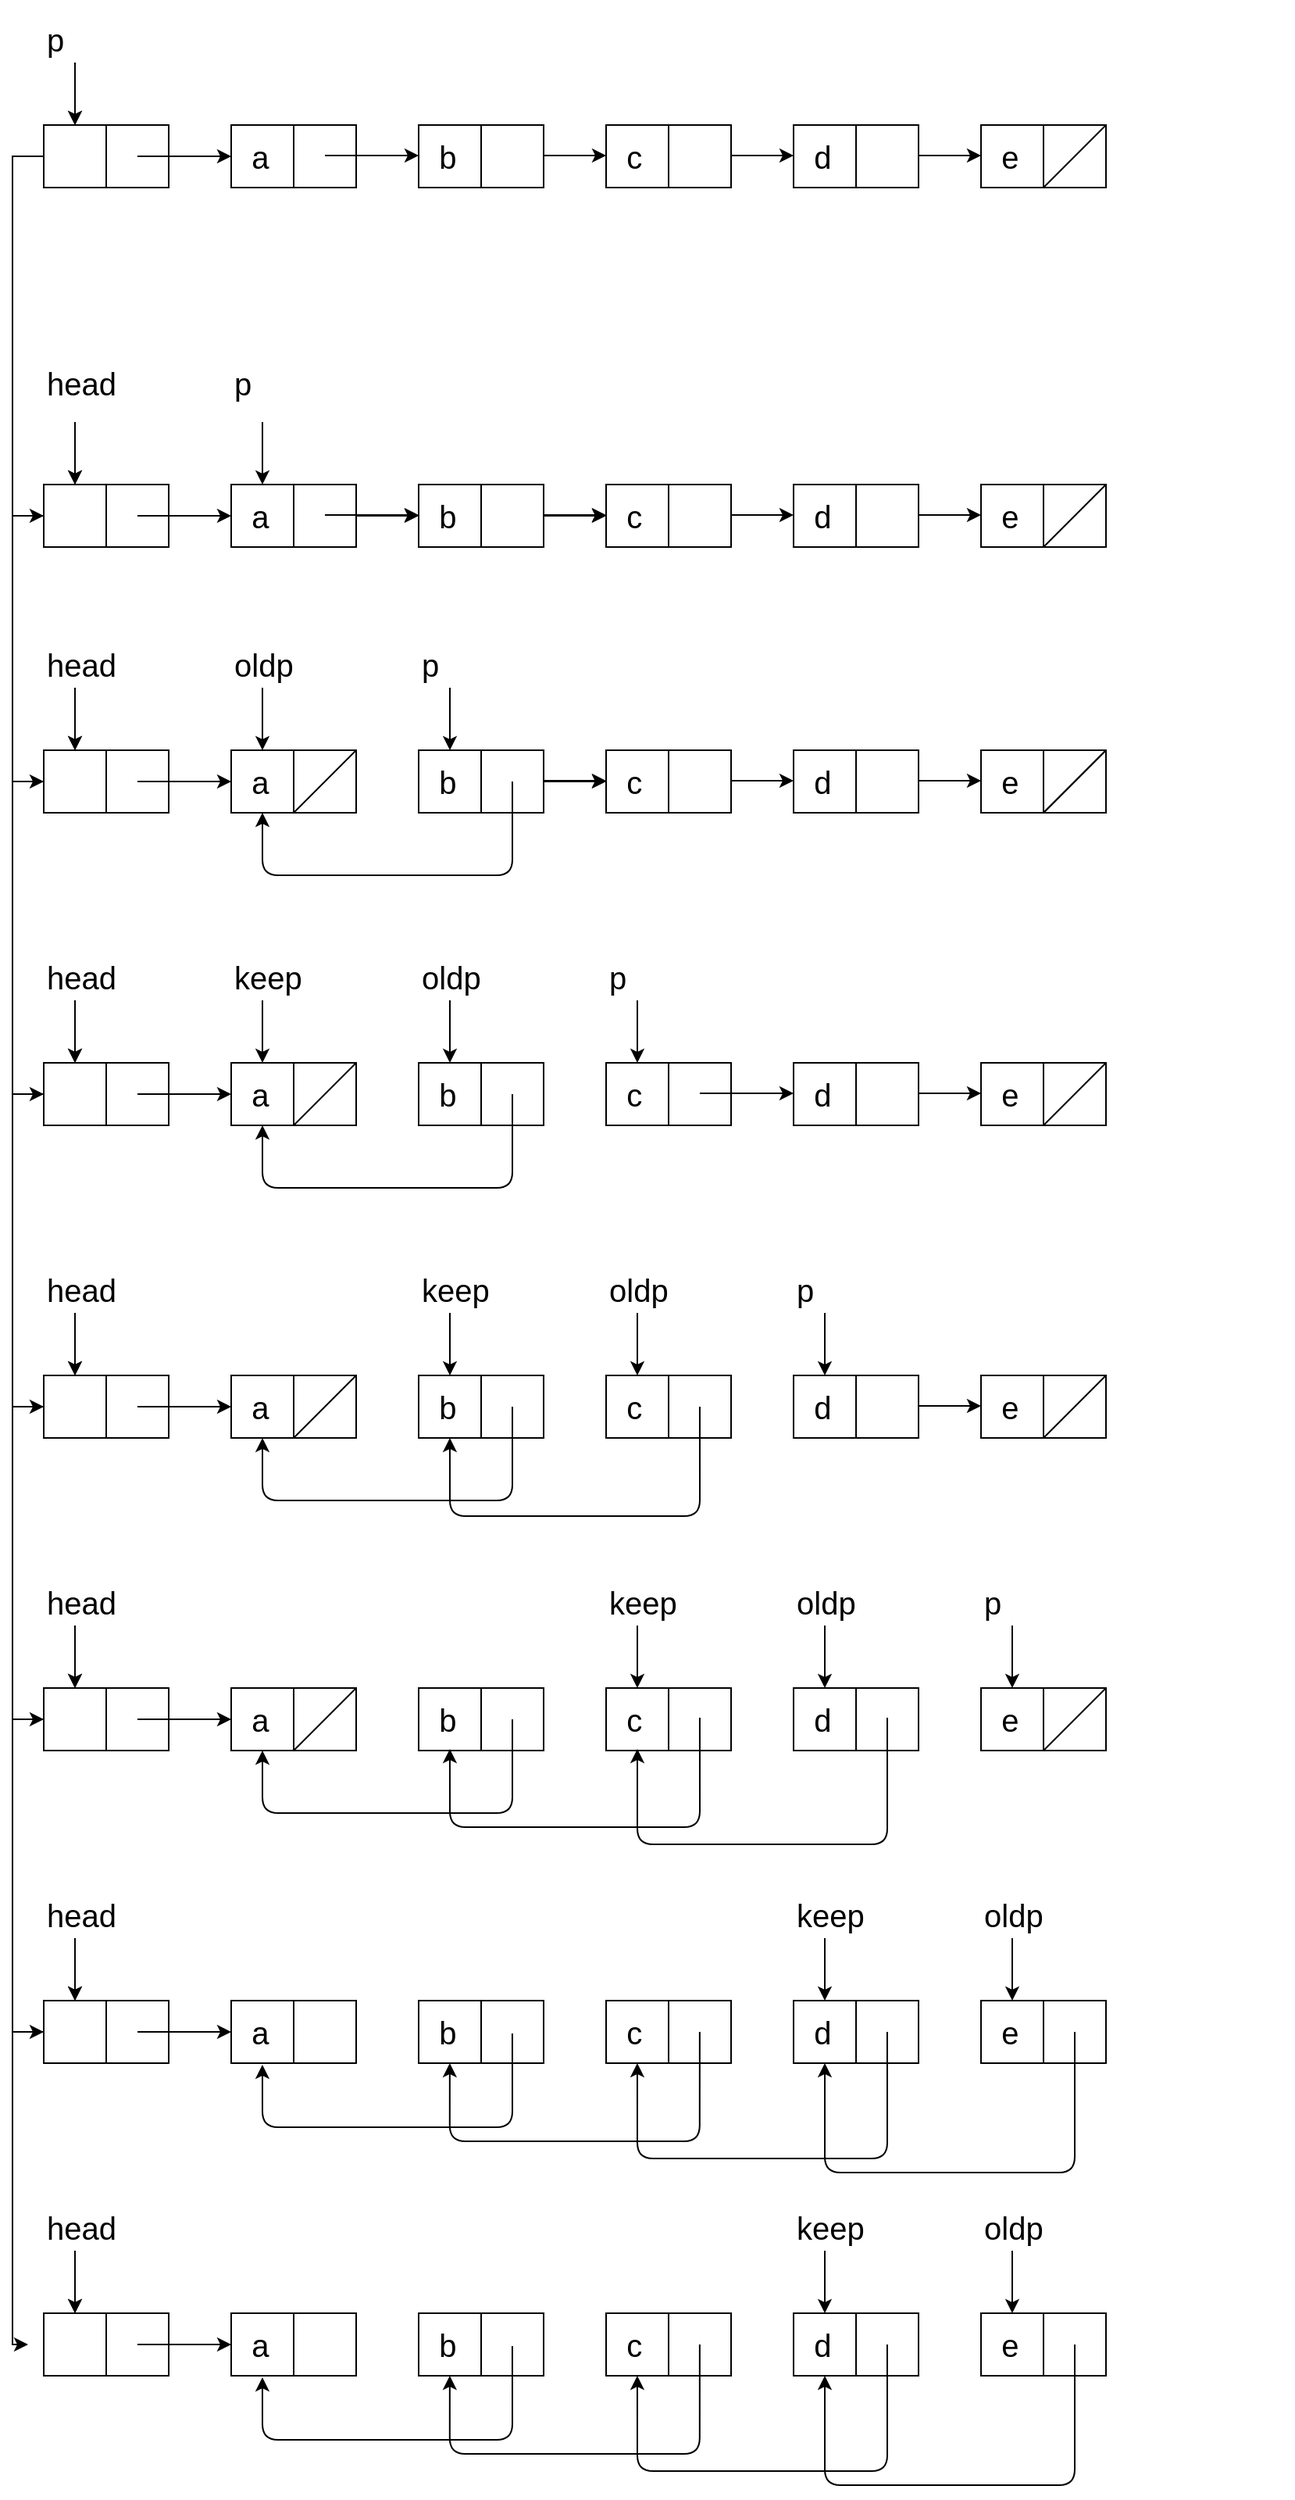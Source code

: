 <mxfile version="14.8.0" type="github">
  <diagram id="2XP58rAFBc3MLYr3Nnb9" name="Page-1">
    <mxGraphModel dx="1221" dy="664" grid="1" gridSize="10" guides="1" tooltips="1" connect="1" arrows="1" fold="1" page="1" pageScale="1" pageWidth="827" pageHeight="1169" math="0" shadow="0">
      <root>
        <mxCell id="0" />
        <mxCell id="1" parent="0" />
        <mxCell id="lmYZ1WUDvemEWm8gwhID-27" value="" style="group" vertex="1" connectable="0" parent="1">
          <mxGeometry x="40" width="680" height="120" as="geometry" />
        </mxCell>
        <mxCell id="0eTv8yT3EtTSWalVSXlZ-60" value="" style="group" parent="lmYZ1WUDvemEWm8gwhID-27" vertex="1" connectable="0">
          <mxGeometry y="40" width="680" height="80" as="geometry" />
        </mxCell>
        <mxCell id="0eTv8yT3EtTSWalVSXlZ-32" value="" style="rounded=0;whiteSpace=wrap;html=1;comic=0;" parent="0eTv8yT3EtTSWalVSXlZ-60" vertex="1">
          <mxGeometry y="40" width="80" height="40" as="geometry" />
        </mxCell>
        <mxCell id="0eTv8yT3EtTSWalVSXlZ-33" value="" style="endArrow=none;html=1;exitX=0.5;exitY=1;exitDx=0;exitDy=0;entryX=0.5;entryY=0;entryDx=0;entryDy=0;comic=0;" parent="0eTv8yT3EtTSWalVSXlZ-60" source="0eTv8yT3EtTSWalVSXlZ-32" target="0eTv8yT3EtTSWalVSXlZ-32" edge="1">
          <mxGeometry width="50" height="50" relative="1" as="geometry">
            <mxPoint x="40" y="80" as="sourcePoint" />
            <mxPoint x="90" y="30" as="targetPoint" />
          </mxGeometry>
        </mxCell>
        <mxCell id="0eTv8yT3EtTSWalVSXlZ-35" value="" style="endArrow=none;html=1;exitX=0.5;exitY=1;exitDx=0;exitDy=0;entryX=0.5;entryY=0;entryDx=0;entryDy=0;comic=0;" parent="0eTv8yT3EtTSWalVSXlZ-60" edge="1">
          <mxGeometry width="50" height="50" relative="1" as="geometry">
            <mxPoint x="280" y="80" as="sourcePoint" />
            <mxPoint x="280" y="40" as="targetPoint" />
          </mxGeometry>
        </mxCell>
        <mxCell id="0eTv8yT3EtTSWalVSXlZ-36" value="&lt;div style=&quot;font-size: 30px&quot; align=&quot;left&quot;&gt;&lt;p style=&quot;font-size: 20px&quot;&gt;&amp;nbsp; a&lt;/p&gt;&lt;/div&gt;" style="rounded=0;whiteSpace=wrap;html=1;comic=0;align=left;" parent="0eTv8yT3EtTSWalVSXlZ-60" vertex="1">
          <mxGeometry x="120" y="40" width="80" height="40" as="geometry" />
        </mxCell>
        <mxCell id="0eTv8yT3EtTSWalVSXlZ-37" value="" style="endArrow=none;html=1;exitX=0.5;exitY=1;exitDx=0;exitDy=0;entryX=0.5;entryY=0;entryDx=0;entryDy=0;comic=0;" parent="0eTv8yT3EtTSWalVSXlZ-60" source="0eTv8yT3EtTSWalVSXlZ-36" target="0eTv8yT3EtTSWalVSXlZ-36" edge="1">
          <mxGeometry width="50" height="50" relative="1" as="geometry">
            <mxPoint x="60" y="100" as="sourcePoint" />
            <mxPoint x="110" y="50" as="targetPoint" />
          </mxGeometry>
        </mxCell>
        <mxCell id="0eTv8yT3EtTSWalVSXlZ-40" value="" style="endArrow=classic;html=1;comic=0;" parent="0eTv8yT3EtTSWalVSXlZ-60" edge="1">
          <mxGeometry width="50" height="50" relative="1" as="geometry">
            <mxPoint x="60" y="60" as="sourcePoint" />
            <mxPoint x="120" y="60" as="targetPoint" />
          </mxGeometry>
        </mxCell>
        <mxCell id="0eTv8yT3EtTSWalVSXlZ-48" value="" style="endArrow=classic;html=1;comic=0;" parent="0eTv8yT3EtTSWalVSXlZ-60" edge="1">
          <mxGeometry width="50" height="50" relative="1" as="geometry">
            <mxPoint x="180" y="59.5" as="sourcePoint" />
            <mxPoint x="240" y="59.5" as="targetPoint" />
          </mxGeometry>
        </mxCell>
        <mxCell id="0eTv8yT3EtTSWalVSXlZ-49" value="" style="endArrow=classic;html=1;comic=0;" parent="0eTv8yT3EtTSWalVSXlZ-60" edge="1">
          <mxGeometry width="50" height="50" relative="1" as="geometry">
            <mxPoint x="300" y="59.5" as="sourcePoint" />
            <mxPoint x="360" y="59.5" as="targetPoint" />
          </mxGeometry>
        </mxCell>
        <mxCell id="0eTv8yT3EtTSWalVSXlZ-50" value="" style="endArrow=classic;html=1;comic=0;" parent="0eTv8yT3EtTSWalVSXlZ-60" edge="1">
          <mxGeometry width="50" height="50" relative="1" as="geometry">
            <mxPoint x="420" y="59.5" as="sourcePoint" />
            <mxPoint x="480" y="59.5" as="targetPoint" />
          </mxGeometry>
        </mxCell>
        <mxCell id="0eTv8yT3EtTSWalVSXlZ-51" value="" style="endArrow=classic;html=1;comic=0;" parent="0eTv8yT3EtTSWalVSXlZ-60" edge="1">
          <mxGeometry width="50" height="50" relative="1" as="geometry">
            <mxPoint x="540" y="59.5" as="sourcePoint" />
            <mxPoint x="600" y="59.5" as="targetPoint" />
          </mxGeometry>
        </mxCell>
        <mxCell id="0eTv8yT3EtTSWalVSXlZ-52" value="" style="endArrow=classic;html=1;entryX=0.25;entryY=0;entryDx=0;entryDy=0;comic=0;" parent="0eTv8yT3EtTSWalVSXlZ-60" target="0eTv8yT3EtTSWalVSXlZ-32" edge="1">
          <mxGeometry width="50" height="50" relative="1" as="geometry">
            <mxPoint x="20" as="sourcePoint" />
            <mxPoint x="400" y="240" as="targetPoint" />
          </mxGeometry>
        </mxCell>
        <mxCell id="0eTv8yT3EtTSWalVSXlZ-53" value="" style="endArrow=classic;html=1;entryX=0.25;entryY=0;entryDx=0;entryDy=0;comic=0;" parent="0eTv8yT3EtTSWalVSXlZ-60" edge="1">
          <mxGeometry width="50" height="50" relative="1" as="geometry">
            <mxPoint x="20" as="sourcePoint" />
            <mxPoint x="20" y="40" as="targetPoint" />
          </mxGeometry>
        </mxCell>
        <mxCell id="lmYZ1WUDvemEWm8gwhID-10" value="&lt;div style=&quot;font-size: 30px&quot; align=&quot;left&quot;&gt;&lt;p style=&quot;font-size: 20px&quot;&gt;&amp;nbsp; b&lt;br&gt;&lt;/p&gt;&lt;/div&gt;" style="rounded=0;whiteSpace=wrap;html=1;comic=0;align=left;" vertex="1" parent="0eTv8yT3EtTSWalVSXlZ-60">
          <mxGeometry x="240" y="40" width="80" height="40" as="geometry" />
        </mxCell>
        <mxCell id="lmYZ1WUDvemEWm8gwhID-11" value="" style="endArrow=none;html=1;exitX=0.5;exitY=1;exitDx=0;exitDy=0;entryX=0.5;entryY=0;entryDx=0;entryDy=0;comic=0;" edge="1" parent="0eTv8yT3EtTSWalVSXlZ-60" source="lmYZ1WUDvemEWm8gwhID-10" target="lmYZ1WUDvemEWm8gwhID-10">
          <mxGeometry width="50" height="50" relative="1" as="geometry">
            <mxPoint x="30" y="70" as="sourcePoint" />
            <mxPoint x="80" y="20" as="targetPoint" />
          </mxGeometry>
        </mxCell>
        <mxCell id="lmYZ1WUDvemEWm8gwhID-19" value="&lt;div style=&quot;font-size: 30px&quot; align=&quot;left&quot;&gt;&lt;p style=&quot;font-size: 20px&quot;&gt;&amp;nbsp; d&lt;br&gt;&lt;/p&gt;&lt;/div&gt;" style="rounded=0;whiteSpace=wrap;html=1;comic=0;align=left;" vertex="1" parent="0eTv8yT3EtTSWalVSXlZ-60">
          <mxGeometry x="480" y="40" width="80" height="40" as="geometry" />
        </mxCell>
        <mxCell id="lmYZ1WUDvemEWm8gwhID-20" value="" style="endArrow=none;html=1;exitX=0.5;exitY=1;exitDx=0;exitDy=0;entryX=0.5;entryY=0;entryDx=0;entryDy=0;comic=0;" edge="1" parent="0eTv8yT3EtTSWalVSXlZ-60" source="lmYZ1WUDvemEWm8gwhID-19" target="lmYZ1WUDvemEWm8gwhID-19">
          <mxGeometry width="50" height="50" relative="1" as="geometry">
            <mxPoint y="40" as="sourcePoint" />
            <mxPoint x="50" y="-10" as="targetPoint" />
          </mxGeometry>
        </mxCell>
        <mxCell id="lmYZ1WUDvemEWm8gwhID-22" value="&lt;div style=&quot;font-size: 30px&quot; align=&quot;left&quot;&gt;&lt;p style=&quot;font-size: 20px&quot;&gt;&amp;nbsp; c&lt;br&gt;&lt;/p&gt;&lt;/div&gt;" style="rounded=0;whiteSpace=wrap;html=1;comic=0;align=left;" vertex="1" parent="0eTv8yT3EtTSWalVSXlZ-60">
          <mxGeometry x="360" y="40" width="80" height="40" as="geometry" />
        </mxCell>
        <mxCell id="lmYZ1WUDvemEWm8gwhID-23" value="" style="endArrow=none;html=1;exitX=0.5;exitY=1;exitDx=0;exitDy=0;entryX=0.5;entryY=0;entryDx=0;entryDy=0;comic=0;" edge="1" parent="0eTv8yT3EtTSWalVSXlZ-60" source="lmYZ1WUDvemEWm8gwhID-22" target="lmYZ1WUDvemEWm8gwhID-22">
          <mxGeometry width="50" height="50" relative="1" as="geometry">
            <mxPoint x="-160" as="sourcePoint" />
            <mxPoint x="-110" y="-50" as="targetPoint" />
          </mxGeometry>
        </mxCell>
        <mxCell id="lmYZ1WUDvemEWm8gwhID-24" value="&lt;div style=&quot;font-size: 30px&quot; align=&quot;left&quot;&gt;&lt;p style=&quot;font-size: 20px&quot;&gt;&amp;nbsp; e&lt;br&gt;&lt;/p&gt;&lt;/div&gt;" style="rounded=0;whiteSpace=wrap;html=1;comic=0;align=left;" vertex="1" parent="0eTv8yT3EtTSWalVSXlZ-60">
          <mxGeometry x="600" y="40" width="80" height="40" as="geometry" />
        </mxCell>
        <mxCell id="lmYZ1WUDvemEWm8gwhID-25" value="" style="endArrow=none;html=1;exitX=0.5;exitY=1;exitDx=0;exitDy=0;entryX=0.5;entryY=0;entryDx=0;entryDy=0;comic=0;" edge="1" parent="0eTv8yT3EtTSWalVSXlZ-60" source="lmYZ1WUDvemEWm8gwhID-24" target="lmYZ1WUDvemEWm8gwhID-24">
          <mxGeometry width="50" height="50" relative="1" as="geometry">
            <mxPoint x="80" as="sourcePoint" />
            <mxPoint x="130" y="-50" as="targetPoint" />
          </mxGeometry>
        </mxCell>
        <mxCell id="lmYZ1WUDvemEWm8gwhID-26" value="" style="endArrow=none;html=1;entryX=1;entryY=0;entryDx=0;entryDy=0;exitX=0.5;exitY=1;exitDx=0;exitDy=0;" edge="1" parent="0eTv8yT3EtTSWalVSXlZ-60" source="lmYZ1WUDvemEWm8gwhID-24" target="lmYZ1WUDvemEWm8gwhID-24">
          <mxGeometry width="50" height="50" relative="1" as="geometry">
            <mxPoint x="320" y="190" as="sourcePoint" />
            <mxPoint x="370" y="140" as="targetPoint" />
          </mxGeometry>
        </mxCell>
        <mxCell id="lmYZ1WUDvemEWm8gwhID-2" value="&lt;div style=&quot;font-size: 20px&quot;&gt;p&lt;/div&gt;" style="text;whiteSpace=wrap;html=1;align=left;verticalAlign=bottom;" vertex="1" parent="lmYZ1WUDvemEWm8gwhID-27">
          <mxGeometry width="80" height="40" as="geometry" />
        </mxCell>
        <mxCell id="lmYZ1WUDvemEWm8gwhID-63" value="" style="group" vertex="1" connectable="0" parent="1">
          <mxGeometry x="40" y="1000" width="680" height="120" as="geometry" />
        </mxCell>
        <mxCell id="lmYZ1WUDvemEWm8gwhID-64" value="" style="group" vertex="1" connectable="0" parent="lmYZ1WUDvemEWm8gwhID-63">
          <mxGeometry y="40" width="680" height="80" as="geometry" />
        </mxCell>
        <mxCell id="lmYZ1WUDvemEWm8gwhID-65" value="" style="rounded=0;whiteSpace=wrap;html=1;comic=0;" vertex="1" parent="lmYZ1WUDvemEWm8gwhID-64">
          <mxGeometry y="40" width="80" height="40" as="geometry" />
        </mxCell>
        <mxCell id="lmYZ1WUDvemEWm8gwhID-66" value="" style="endArrow=none;html=1;exitX=0.5;exitY=1;exitDx=0;exitDy=0;entryX=0.5;entryY=0;entryDx=0;entryDy=0;comic=0;" edge="1" parent="lmYZ1WUDvemEWm8gwhID-64" source="lmYZ1WUDvemEWm8gwhID-65" target="lmYZ1WUDvemEWm8gwhID-65">
          <mxGeometry width="50" height="50" relative="1" as="geometry">
            <mxPoint x="40" y="80" as="sourcePoint" />
            <mxPoint x="90" y="30" as="targetPoint" />
          </mxGeometry>
        </mxCell>
        <mxCell id="lmYZ1WUDvemEWm8gwhID-67" value="" style="endArrow=none;html=1;exitX=0.5;exitY=1;exitDx=0;exitDy=0;entryX=0.5;entryY=0;entryDx=0;entryDy=0;comic=0;" edge="1" parent="lmYZ1WUDvemEWm8gwhID-64">
          <mxGeometry width="50" height="50" relative="1" as="geometry">
            <mxPoint x="280" y="80" as="sourcePoint" />
            <mxPoint x="280" y="40" as="targetPoint" />
          </mxGeometry>
        </mxCell>
        <mxCell id="lmYZ1WUDvemEWm8gwhID-68" value="&lt;div style=&quot;font-size: 30px&quot; align=&quot;left&quot;&gt;&lt;p style=&quot;font-size: 20px&quot;&gt;&amp;nbsp; a&lt;/p&gt;&lt;/div&gt;" style="rounded=0;whiteSpace=wrap;html=1;comic=0;align=left;" vertex="1" parent="lmYZ1WUDvemEWm8gwhID-64">
          <mxGeometry x="120" y="40" width="80" height="40" as="geometry" />
        </mxCell>
        <mxCell id="lmYZ1WUDvemEWm8gwhID-69" value="" style="endArrow=none;html=1;exitX=0.5;exitY=1;exitDx=0;exitDy=0;entryX=0.5;entryY=0;entryDx=0;entryDy=0;comic=0;" edge="1" parent="lmYZ1WUDvemEWm8gwhID-64" source="lmYZ1WUDvemEWm8gwhID-68" target="lmYZ1WUDvemEWm8gwhID-68">
          <mxGeometry width="50" height="50" relative="1" as="geometry">
            <mxPoint x="60" y="100" as="sourcePoint" />
            <mxPoint x="110" y="50" as="targetPoint" />
          </mxGeometry>
        </mxCell>
        <mxCell id="lmYZ1WUDvemEWm8gwhID-70" value="" style="endArrow=classic;html=1;comic=0;" edge="1" parent="lmYZ1WUDvemEWm8gwhID-64">
          <mxGeometry width="50" height="50" relative="1" as="geometry">
            <mxPoint x="60" y="60" as="sourcePoint" />
            <mxPoint x="120" y="60" as="targetPoint" />
          </mxGeometry>
        </mxCell>
        <mxCell id="lmYZ1WUDvemEWm8gwhID-75" value="" style="endArrow=classic;html=1;entryX=0.25;entryY=0;entryDx=0;entryDy=0;comic=0;" edge="1" parent="lmYZ1WUDvemEWm8gwhID-64" target="lmYZ1WUDvemEWm8gwhID-65">
          <mxGeometry width="50" height="50" relative="1" as="geometry">
            <mxPoint x="20" as="sourcePoint" />
            <mxPoint x="400" y="240" as="targetPoint" />
          </mxGeometry>
        </mxCell>
        <mxCell id="lmYZ1WUDvemEWm8gwhID-76" value="" style="endArrow=classic;html=1;entryX=0.25;entryY=0;entryDx=0;entryDy=0;comic=0;" edge="1" parent="lmYZ1WUDvemEWm8gwhID-64">
          <mxGeometry width="50" height="50" relative="1" as="geometry">
            <mxPoint x="20" as="sourcePoint" />
            <mxPoint x="20" y="40" as="targetPoint" />
          </mxGeometry>
        </mxCell>
        <mxCell id="lmYZ1WUDvemEWm8gwhID-83" value="&lt;div style=&quot;font-size: 30px&quot; align=&quot;left&quot;&gt;&lt;p style=&quot;font-size: 20px&quot;&gt;&amp;nbsp; b&lt;br&gt;&lt;/p&gt;&lt;/div&gt;" style="rounded=0;whiteSpace=wrap;html=1;comic=0;align=left;" vertex="1" parent="lmYZ1WUDvemEWm8gwhID-64">
          <mxGeometry x="240" y="40" width="80" height="40" as="geometry" />
        </mxCell>
        <mxCell id="lmYZ1WUDvemEWm8gwhID-84" value="" style="endArrow=none;html=1;exitX=0.5;exitY=1;exitDx=0;exitDy=0;entryX=0.5;entryY=0;entryDx=0;entryDy=0;comic=0;" edge="1" parent="lmYZ1WUDvemEWm8gwhID-64" source="lmYZ1WUDvemEWm8gwhID-83" target="lmYZ1WUDvemEWm8gwhID-83">
          <mxGeometry width="50" height="50" relative="1" as="geometry">
            <mxPoint x="30" y="70" as="sourcePoint" />
            <mxPoint x="80" y="20" as="targetPoint" />
          </mxGeometry>
        </mxCell>
        <mxCell id="lmYZ1WUDvemEWm8gwhID-85" value="&lt;div style=&quot;font-size: 30px&quot; align=&quot;left&quot;&gt;&lt;p style=&quot;font-size: 20px&quot;&gt;&amp;nbsp; d&lt;br&gt;&lt;/p&gt;&lt;/div&gt;" style="rounded=0;whiteSpace=wrap;html=1;comic=0;align=left;" vertex="1" parent="lmYZ1WUDvemEWm8gwhID-64">
          <mxGeometry x="480" y="40" width="80" height="40" as="geometry" />
        </mxCell>
        <mxCell id="lmYZ1WUDvemEWm8gwhID-86" value="" style="endArrow=none;html=1;exitX=0.5;exitY=1;exitDx=0;exitDy=0;entryX=0.5;entryY=0;entryDx=0;entryDy=0;comic=0;" edge="1" parent="lmYZ1WUDvemEWm8gwhID-64" source="lmYZ1WUDvemEWm8gwhID-85" target="lmYZ1WUDvemEWm8gwhID-85">
          <mxGeometry width="50" height="50" relative="1" as="geometry">
            <mxPoint y="40" as="sourcePoint" />
            <mxPoint x="50" y="-10" as="targetPoint" />
          </mxGeometry>
        </mxCell>
        <mxCell id="lmYZ1WUDvemEWm8gwhID-87" value="&lt;div style=&quot;font-size: 30px&quot; align=&quot;left&quot;&gt;&lt;p style=&quot;font-size: 20px&quot;&gt;&amp;nbsp; c&lt;br&gt;&lt;/p&gt;&lt;/div&gt;" style="rounded=0;whiteSpace=wrap;html=1;comic=0;align=left;" vertex="1" parent="lmYZ1WUDvemEWm8gwhID-64">
          <mxGeometry x="360" y="40" width="80" height="40" as="geometry" />
        </mxCell>
        <mxCell id="lmYZ1WUDvemEWm8gwhID-88" value="" style="endArrow=none;html=1;exitX=0.5;exitY=1;exitDx=0;exitDy=0;entryX=0.5;entryY=0;entryDx=0;entryDy=0;comic=0;" edge="1" parent="lmYZ1WUDvemEWm8gwhID-64" source="lmYZ1WUDvemEWm8gwhID-87" target="lmYZ1WUDvemEWm8gwhID-87">
          <mxGeometry width="50" height="50" relative="1" as="geometry">
            <mxPoint x="-160" as="sourcePoint" />
            <mxPoint x="-110" y="-50" as="targetPoint" />
          </mxGeometry>
        </mxCell>
        <mxCell id="lmYZ1WUDvemEWm8gwhID-89" value="&lt;div style=&quot;font-size: 30px&quot; align=&quot;left&quot;&gt;&lt;p style=&quot;font-size: 20px&quot;&gt;&amp;nbsp; e&lt;br&gt;&lt;/p&gt;&lt;/div&gt;" style="rounded=0;whiteSpace=wrap;html=1;comic=0;align=left;" vertex="1" parent="lmYZ1WUDvemEWm8gwhID-64">
          <mxGeometry x="600" y="40" width="80" height="40" as="geometry" />
        </mxCell>
        <mxCell id="lmYZ1WUDvemEWm8gwhID-90" value="" style="endArrow=none;html=1;exitX=0.5;exitY=1;exitDx=0;exitDy=0;entryX=0.5;entryY=0;entryDx=0;entryDy=0;comic=0;" edge="1" parent="lmYZ1WUDvemEWm8gwhID-64" source="lmYZ1WUDvemEWm8gwhID-89" target="lmYZ1WUDvemEWm8gwhID-89">
          <mxGeometry width="50" height="50" relative="1" as="geometry">
            <mxPoint x="80" as="sourcePoint" />
            <mxPoint x="130" y="-50" as="targetPoint" />
          </mxGeometry>
        </mxCell>
        <mxCell id="lmYZ1WUDvemEWm8gwhID-91" value="" style="endArrow=none;html=1;entryX=1;entryY=0;entryDx=0;entryDy=0;exitX=0.5;exitY=1;exitDx=0;exitDy=0;" edge="1" parent="lmYZ1WUDvemEWm8gwhID-64" source="lmYZ1WUDvemEWm8gwhID-89" target="lmYZ1WUDvemEWm8gwhID-89">
          <mxGeometry width="50" height="50" relative="1" as="geometry">
            <mxPoint x="320" y="190" as="sourcePoint" />
            <mxPoint x="370" y="140" as="targetPoint" />
          </mxGeometry>
        </mxCell>
        <mxCell id="lmYZ1WUDvemEWm8gwhID-92" value="&lt;div style=&quot;font-size: 20px&quot;&gt;head&lt;/div&gt;" style="text;whiteSpace=wrap;html=1;align=left;verticalAlign=bottom;" vertex="1" parent="lmYZ1WUDvemEWm8gwhID-63">
          <mxGeometry width="80" height="40" as="geometry" />
        </mxCell>
        <mxCell id="lmYZ1WUDvemEWm8gwhID-133" value="" style="group" vertex="1" connectable="0" parent="1">
          <mxGeometry x="40" y="600" width="680" height="120" as="geometry" />
        </mxCell>
        <mxCell id="lmYZ1WUDvemEWm8gwhID-134" value="" style="group" vertex="1" connectable="0" parent="lmYZ1WUDvemEWm8gwhID-133">
          <mxGeometry y="40" width="680" height="80" as="geometry" />
        </mxCell>
        <mxCell id="lmYZ1WUDvemEWm8gwhID-135" value="" style="rounded=0;whiteSpace=wrap;html=1;comic=0;" vertex="1" parent="lmYZ1WUDvemEWm8gwhID-134">
          <mxGeometry y="40" width="80" height="40" as="geometry" />
        </mxCell>
        <mxCell id="lmYZ1WUDvemEWm8gwhID-136" value="" style="endArrow=none;html=1;exitX=0.5;exitY=1;exitDx=0;exitDy=0;entryX=0.5;entryY=0;entryDx=0;entryDy=0;comic=0;" edge="1" parent="lmYZ1WUDvemEWm8gwhID-134" source="lmYZ1WUDvemEWm8gwhID-135" target="lmYZ1WUDvemEWm8gwhID-135">
          <mxGeometry width="50" height="50" relative="1" as="geometry">
            <mxPoint x="40" y="80" as="sourcePoint" />
            <mxPoint x="90" y="30" as="targetPoint" />
          </mxGeometry>
        </mxCell>
        <mxCell id="lmYZ1WUDvemEWm8gwhID-137" value="" style="endArrow=none;html=1;exitX=0.5;exitY=1;exitDx=0;exitDy=0;entryX=0.5;entryY=0;entryDx=0;entryDy=0;comic=0;" edge="1" parent="lmYZ1WUDvemEWm8gwhID-134">
          <mxGeometry width="50" height="50" relative="1" as="geometry">
            <mxPoint x="280" y="80" as="sourcePoint" />
            <mxPoint x="280" y="40" as="targetPoint" />
          </mxGeometry>
        </mxCell>
        <mxCell id="lmYZ1WUDvemEWm8gwhID-138" value="&lt;div style=&quot;font-size: 30px&quot; align=&quot;left&quot;&gt;&lt;p style=&quot;font-size: 20px&quot;&gt;&amp;nbsp; a&lt;/p&gt;&lt;/div&gt;" style="rounded=0;whiteSpace=wrap;html=1;comic=0;align=left;" vertex="1" parent="lmYZ1WUDvemEWm8gwhID-134">
          <mxGeometry x="120" y="40" width="80" height="40" as="geometry" />
        </mxCell>
        <mxCell id="lmYZ1WUDvemEWm8gwhID-139" value="" style="endArrow=none;html=1;exitX=0.5;exitY=1;exitDx=0;exitDy=0;entryX=0.5;entryY=0;entryDx=0;entryDy=0;comic=0;" edge="1" parent="lmYZ1WUDvemEWm8gwhID-134" source="lmYZ1WUDvemEWm8gwhID-138" target="lmYZ1WUDvemEWm8gwhID-138">
          <mxGeometry width="50" height="50" relative="1" as="geometry">
            <mxPoint x="60" y="100" as="sourcePoint" />
            <mxPoint x="110" y="50" as="targetPoint" />
          </mxGeometry>
        </mxCell>
        <mxCell id="lmYZ1WUDvemEWm8gwhID-140" value="" style="endArrow=classic;html=1;comic=0;" edge="1" parent="lmYZ1WUDvemEWm8gwhID-134">
          <mxGeometry width="50" height="50" relative="1" as="geometry">
            <mxPoint x="60" y="60" as="sourcePoint" />
            <mxPoint x="120" y="60" as="targetPoint" />
          </mxGeometry>
        </mxCell>
        <mxCell id="lmYZ1WUDvemEWm8gwhID-144" value="" style="endArrow=classic;html=1;comic=0;" edge="1" parent="lmYZ1WUDvemEWm8gwhID-134">
          <mxGeometry width="50" height="50" relative="1" as="geometry">
            <mxPoint x="540" y="59.5" as="sourcePoint" />
            <mxPoint x="600" y="59.5" as="targetPoint" />
          </mxGeometry>
        </mxCell>
        <mxCell id="lmYZ1WUDvemEWm8gwhID-145" value="" style="endArrow=classic;html=1;entryX=0.25;entryY=0;entryDx=0;entryDy=0;comic=0;" edge="1" parent="lmYZ1WUDvemEWm8gwhID-134" target="lmYZ1WUDvemEWm8gwhID-135">
          <mxGeometry width="50" height="50" relative="1" as="geometry">
            <mxPoint x="20" as="sourcePoint" />
            <mxPoint x="400" y="240" as="targetPoint" />
          </mxGeometry>
        </mxCell>
        <mxCell id="lmYZ1WUDvemEWm8gwhID-146" value="" style="endArrow=classic;html=1;entryX=0.25;entryY=0;entryDx=0;entryDy=0;comic=0;" edge="1" parent="lmYZ1WUDvemEWm8gwhID-134">
          <mxGeometry width="50" height="50" relative="1" as="geometry">
            <mxPoint x="20" as="sourcePoint" />
            <mxPoint x="20" y="40" as="targetPoint" />
          </mxGeometry>
        </mxCell>
        <mxCell id="lmYZ1WUDvemEWm8gwhID-153" value="&lt;div style=&quot;font-size: 30px&quot; align=&quot;left&quot;&gt;&lt;p style=&quot;font-size: 20px&quot;&gt;&amp;nbsp; b&lt;br&gt;&lt;/p&gt;&lt;/div&gt;" style="rounded=0;whiteSpace=wrap;html=1;comic=0;align=left;" vertex="1" parent="lmYZ1WUDvemEWm8gwhID-134">
          <mxGeometry x="240" y="40" width="80" height="40" as="geometry" />
        </mxCell>
        <mxCell id="lmYZ1WUDvemEWm8gwhID-154" value="" style="endArrow=none;html=1;exitX=0.5;exitY=1;exitDx=0;exitDy=0;entryX=0.5;entryY=0;entryDx=0;entryDy=0;comic=0;" edge="1" parent="lmYZ1WUDvemEWm8gwhID-134" source="lmYZ1WUDvemEWm8gwhID-153" target="lmYZ1WUDvemEWm8gwhID-153">
          <mxGeometry width="50" height="50" relative="1" as="geometry">
            <mxPoint x="30" y="70" as="sourcePoint" />
            <mxPoint x="80" y="20" as="targetPoint" />
          </mxGeometry>
        </mxCell>
        <mxCell id="lmYZ1WUDvemEWm8gwhID-155" value="&lt;div style=&quot;font-size: 30px&quot; align=&quot;left&quot;&gt;&lt;p style=&quot;font-size: 20px&quot;&gt;&amp;nbsp; d&lt;br&gt;&lt;/p&gt;&lt;/div&gt;" style="rounded=0;whiteSpace=wrap;html=1;comic=0;align=left;" vertex="1" parent="lmYZ1WUDvemEWm8gwhID-134">
          <mxGeometry x="480" y="40" width="80" height="40" as="geometry" />
        </mxCell>
        <mxCell id="lmYZ1WUDvemEWm8gwhID-156" value="" style="endArrow=none;html=1;exitX=0.5;exitY=1;exitDx=0;exitDy=0;entryX=0.5;entryY=0;entryDx=0;entryDy=0;comic=0;" edge="1" parent="lmYZ1WUDvemEWm8gwhID-134" source="lmYZ1WUDvemEWm8gwhID-155" target="lmYZ1WUDvemEWm8gwhID-155">
          <mxGeometry width="50" height="50" relative="1" as="geometry">
            <mxPoint y="40" as="sourcePoint" />
            <mxPoint x="50" y="-10" as="targetPoint" />
          </mxGeometry>
        </mxCell>
        <mxCell id="lmYZ1WUDvemEWm8gwhID-157" value="&lt;div style=&quot;font-size: 30px&quot; align=&quot;left&quot;&gt;&lt;p style=&quot;font-size: 20px&quot;&gt;&amp;nbsp; c&lt;br&gt;&lt;/p&gt;&lt;/div&gt;" style="rounded=0;whiteSpace=wrap;html=1;comic=0;align=left;" vertex="1" parent="lmYZ1WUDvemEWm8gwhID-134">
          <mxGeometry x="360" y="40" width="80" height="40" as="geometry" />
        </mxCell>
        <mxCell id="lmYZ1WUDvemEWm8gwhID-158" value="" style="endArrow=none;html=1;exitX=0.5;exitY=1;exitDx=0;exitDy=0;entryX=0.5;entryY=0;entryDx=0;entryDy=0;comic=0;" edge="1" parent="lmYZ1WUDvemEWm8gwhID-134" source="lmYZ1WUDvemEWm8gwhID-157" target="lmYZ1WUDvemEWm8gwhID-157">
          <mxGeometry width="50" height="50" relative="1" as="geometry">
            <mxPoint x="-160" as="sourcePoint" />
            <mxPoint x="-110" y="-50" as="targetPoint" />
          </mxGeometry>
        </mxCell>
        <mxCell id="lmYZ1WUDvemEWm8gwhID-159" value="&lt;div style=&quot;font-size: 30px&quot; align=&quot;left&quot;&gt;&lt;p style=&quot;font-size: 20px&quot;&gt;&amp;nbsp; e&lt;br&gt;&lt;/p&gt;&lt;/div&gt;" style="rounded=0;whiteSpace=wrap;html=1;comic=0;align=left;" vertex="1" parent="lmYZ1WUDvemEWm8gwhID-134">
          <mxGeometry x="600" y="40" width="80" height="40" as="geometry" />
        </mxCell>
        <mxCell id="lmYZ1WUDvemEWm8gwhID-160" value="" style="endArrow=none;html=1;exitX=0.5;exitY=1;exitDx=0;exitDy=0;entryX=0.5;entryY=0;entryDx=0;entryDy=0;comic=0;" edge="1" parent="lmYZ1WUDvemEWm8gwhID-134" source="lmYZ1WUDvemEWm8gwhID-159" target="lmYZ1WUDvemEWm8gwhID-159">
          <mxGeometry width="50" height="50" relative="1" as="geometry">
            <mxPoint x="80" as="sourcePoint" />
            <mxPoint x="130" y="-50" as="targetPoint" />
          </mxGeometry>
        </mxCell>
        <mxCell id="lmYZ1WUDvemEWm8gwhID-161" value="" style="endArrow=none;html=1;entryX=1;entryY=0;entryDx=0;entryDy=0;exitX=0.5;exitY=1;exitDx=0;exitDy=0;" edge="1" parent="lmYZ1WUDvemEWm8gwhID-134" source="lmYZ1WUDvemEWm8gwhID-159" target="lmYZ1WUDvemEWm8gwhID-159">
          <mxGeometry width="50" height="50" relative="1" as="geometry">
            <mxPoint x="320" y="190" as="sourcePoint" />
            <mxPoint x="370" y="140" as="targetPoint" />
          </mxGeometry>
        </mxCell>
        <mxCell id="lmYZ1WUDvemEWm8gwhID-207" value="" style="group" vertex="1" connectable="0" parent="lmYZ1WUDvemEWm8gwhID-134">
          <mxGeometry x="140" width="340" height="59.5" as="geometry" />
        </mxCell>
        <mxCell id="lmYZ1WUDvemEWm8gwhID-143" value="" style="endArrow=classic;html=1;comic=0;" edge="1" parent="lmYZ1WUDvemEWm8gwhID-207">
          <mxGeometry width="50" height="50" relative="1" as="geometry">
            <mxPoint x="280" y="59.5" as="sourcePoint" />
            <mxPoint x="340" y="59.5" as="targetPoint" />
          </mxGeometry>
        </mxCell>
        <mxCell id="lmYZ1WUDvemEWm8gwhID-162" value="&lt;div style=&quot;font-size: 20px&quot;&gt;head&lt;/div&gt;" style="text;whiteSpace=wrap;html=1;align=left;verticalAlign=bottom;" vertex="1" parent="lmYZ1WUDvemEWm8gwhID-133">
          <mxGeometry width="80" height="40" as="geometry" />
        </mxCell>
        <mxCell id="lmYZ1WUDvemEWm8gwhID-168" value="" style="group" vertex="1" connectable="0" parent="1">
          <mxGeometry x="40" y="400" width="680" height="120" as="geometry" />
        </mxCell>
        <mxCell id="lmYZ1WUDvemEWm8gwhID-169" value="" style="group" vertex="1" connectable="0" parent="lmYZ1WUDvemEWm8gwhID-168">
          <mxGeometry y="40" width="680" height="80" as="geometry" />
        </mxCell>
        <mxCell id="lmYZ1WUDvemEWm8gwhID-170" value="" style="rounded=0;whiteSpace=wrap;html=1;comic=0;" vertex="1" parent="lmYZ1WUDvemEWm8gwhID-169">
          <mxGeometry y="40" width="80" height="40" as="geometry" />
        </mxCell>
        <mxCell id="lmYZ1WUDvemEWm8gwhID-171" value="" style="endArrow=none;html=1;exitX=0.5;exitY=1;exitDx=0;exitDy=0;entryX=0.5;entryY=0;entryDx=0;entryDy=0;comic=0;" edge="1" parent="lmYZ1WUDvemEWm8gwhID-169" source="lmYZ1WUDvemEWm8gwhID-170" target="lmYZ1WUDvemEWm8gwhID-170">
          <mxGeometry width="50" height="50" relative="1" as="geometry">
            <mxPoint x="40" y="80" as="sourcePoint" />
            <mxPoint x="90" y="30" as="targetPoint" />
          </mxGeometry>
        </mxCell>
        <mxCell id="lmYZ1WUDvemEWm8gwhID-172" value="" style="endArrow=none;html=1;exitX=0.5;exitY=1;exitDx=0;exitDy=0;entryX=0.5;entryY=0;entryDx=0;entryDy=0;comic=0;" edge="1" parent="lmYZ1WUDvemEWm8gwhID-169">
          <mxGeometry width="50" height="50" relative="1" as="geometry">
            <mxPoint x="280" y="80" as="sourcePoint" />
            <mxPoint x="280" y="40" as="targetPoint" />
          </mxGeometry>
        </mxCell>
        <mxCell id="lmYZ1WUDvemEWm8gwhID-173" value="&lt;div style=&quot;font-size: 30px&quot; align=&quot;left&quot;&gt;&lt;p style=&quot;font-size: 20px&quot;&gt;&amp;nbsp; a&lt;/p&gt;&lt;/div&gt;" style="rounded=0;whiteSpace=wrap;html=1;comic=0;align=left;" vertex="1" parent="lmYZ1WUDvemEWm8gwhID-169">
          <mxGeometry x="120" y="40" width="80" height="40" as="geometry" />
        </mxCell>
        <mxCell id="lmYZ1WUDvemEWm8gwhID-174" value="" style="endArrow=none;html=1;exitX=0.5;exitY=1;exitDx=0;exitDy=0;entryX=0.5;entryY=0;entryDx=0;entryDy=0;comic=0;" edge="1" parent="lmYZ1WUDvemEWm8gwhID-169" source="lmYZ1WUDvemEWm8gwhID-173" target="lmYZ1WUDvemEWm8gwhID-173">
          <mxGeometry width="50" height="50" relative="1" as="geometry">
            <mxPoint x="60" y="100" as="sourcePoint" />
            <mxPoint x="110" y="50" as="targetPoint" />
          </mxGeometry>
        </mxCell>
        <mxCell id="lmYZ1WUDvemEWm8gwhID-175" value="" style="endArrow=classic;html=1;comic=0;" edge="1" parent="lmYZ1WUDvemEWm8gwhID-169">
          <mxGeometry width="50" height="50" relative="1" as="geometry">
            <mxPoint x="60" y="60" as="sourcePoint" />
            <mxPoint x="120" y="60" as="targetPoint" />
          </mxGeometry>
        </mxCell>
        <mxCell id="lmYZ1WUDvemEWm8gwhID-177" value="" style="endArrow=classic;html=1;comic=0;" edge="1" parent="lmYZ1WUDvemEWm8gwhID-169">
          <mxGeometry width="50" height="50" relative="1" as="geometry">
            <mxPoint x="300" y="59.5" as="sourcePoint" />
            <mxPoint x="360" y="59.5" as="targetPoint" />
          </mxGeometry>
        </mxCell>
        <mxCell id="lmYZ1WUDvemEWm8gwhID-178" value="" style="endArrow=classic;html=1;comic=0;" edge="1" parent="lmYZ1WUDvemEWm8gwhID-169">
          <mxGeometry width="50" height="50" relative="1" as="geometry">
            <mxPoint x="420" y="59.5" as="sourcePoint" />
            <mxPoint x="480" y="59.5" as="targetPoint" />
          </mxGeometry>
        </mxCell>
        <mxCell id="lmYZ1WUDvemEWm8gwhID-179" value="" style="endArrow=classic;html=1;comic=0;" edge="1" parent="lmYZ1WUDvemEWm8gwhID-169">
          <mxGeometry width="50" height="50" relative="1" as="geometry">
            <mxPoint x="540" y="59.5" as="sourcePoint" />
            <mxPoint x="600" y="59.5" as="targetPoint" />
          </mxGeometry>
        </mxCell>
        <mxCell id="lmYZ1WUDvemEWm8gwhID-180" value="" style="endArrow=classic;html=1;entryX=0.25;entryY=0;entryDx=0;entryDy=0;comic=0;" edge="1" parent="lmYZ1WUDvemEWm8gwhID-169" target="lmYZ1WUDvemEWm8gwhID-170">
          <mxGeometry width="50" height="50" relative="1" as="geometry">
            <mxPoint x="20" as="sourcePoint" />
            <mxPoint x="400" y="240" as="targetPoint" />
          </mxGeometry>
        </mxCell>
        <mxCell id="lmYZ1WUDvemEWm8gwhID-181" value="" style="endArrow=classic;html=1;entryX=0.25;entryY=0;entryDx=0;entryDy=0;comic=0;" edge="1" parent="lmYZ1WUDvemEWm8gwhID-169">
          <mxGeometry width="50" height="50" relative="1" as="geometry">
            <mxPoint x="20" as="sourcePoint" />
            <mxPoint x="20" y="40" as="targetPoint" />
          </mxGeometry>
        </mxCell>
        <mxCell id="lmYZ1WUDvemEWm8gwhID-182" value="" style="endArrow=classic;html=1;entryX=0.25;entryY=0;entryDx=0;entryDy=0;comic=0;" edge="1" parent="lmYZ1WUDvemEWm8gwhID-169">
          <mxGeometry width="50" height="50" relative="1" as="geometry">
            <mxPoint x="140" as="sourcePoint" />
            <mxPoint x="140" y="40" as="targetPoint" />
          </mxGeometry>
        </mxCell>
        <mxCell id="lmYZ1WUDvemEWm8gwhID-183" value="" style="endArrow=classic;html=1;entryX=0.25;entryY=0;entryDx=0;entryDy=0;comic=0;" edge="1" parent="lmYZ1WUDvemEWm8gwhID-169">
          <mxGeometry width="50" height="50" relative="1" as="geometry">
            <mxPoint x="260" as="sourcePoint" />
            <mxPoint x="260" y="40" as="targetPoint" />
          </mxGeometry>
        </mxCell>
        <mxCell id="lmYZ1WUDvemEWm8gwhID-187" value="" style="edgeStyle=orthogonalEdgeStyle;rounded=0;orthogonalLoop=1;jettySize=auto;html=1;" edge="1" parent="lmYZ1WUDvemEWm8gwhID-169" source="lmYZ1WUDvemEWm8gwhID-188" target="lmYZ1WUDvemEWm8gwhID-192">
          <mxGeometry relative="1" as="geometry" />
        </mxCell>
        <mxCell id="lmYZ1WUDvemEWm8gwhID-188" value="&lt;div style=&quot;font-size: 30px&quot; align=&quot;left&quot;&gt;&lt;p style=&quot;font-size: 20px&quot;&gt;&amp;nbsp; b&lt;br&gt;&lt;/p&gt;&lt;/div&gt;" style="rounded=0;whiteSpace=wrap;html=1;comic=0;align=left;" vertex="1" parent="lmYZ1WUDvemEWm8gwhID-169">
          <mxGeometry x="240" y="40" width="80" height="40" as="geometry" />
        </mxCell>
        <mxCell id="lmYZ1WUDvemEWm8gwhID-189" value="" style="endArrow=none;html=1;exitX=0.5;exitY=1;exitDx=0;exitDy=0;entryX=0.5;entryY=0;entryDx=0;entryDy=0;comic=0;" edge="1" parent="lmYZ1WUDvemEWm8gwhID-169" source="lmYZ1WUDvemEWm8gwhID-188" target="lmYZ1WUDvemEWm8gwhID-188">
          <mxGeometry width="50" height="50" relative="1" as="geometry">
            <mxPoint x="30" y="70" as="sourcePoint" />
            <mxPoint x="80" y="20" as="targetPoint" />
          </mxGeometry>
        </mxCell>
        <mxCell id="lmYZ1WUDvemEWm8gwhID-190" value="&lt;div style=&quot;font-size: 30px&quot; align=&quot;left&quot;&gt;&lt;p style=&quot;font-size: 20px&quot;&gt;&amp;nbsp; d&lt;br&gt;&lt;/p&gt;&lt;/div&gt;" style="rounded=0;whiteSpace=wrap;html=1;comic=0;align=left;" vertex="1" parent="lmYZ1WUDvemEWm8gwhID-169">
          <mxGeometry x="480" y="40" width="80" height="40" as="geometry" />
        </mxCell>
        <mxCell id="lmYZ1WUDvemEWm8gwhID-191" value="" style="endArrow=none;html=1;exitX=0.5;exitY=1;exitDx=0;exitDy=0;entryX=0.5;entryY=0;entryDx=0;entryDy=0;comic=0;" edge="1" parent="lmYZ1WUDvemEWm8gwhID-169" source="lmYZ1WUDvemEWm8gwhID-190" target="lmYZ1WUDvemEWm8gwhID-190">
          <mxGeometry width="50" height="50" relative="1" as="geometry">
            <mxPoint y="40" as="sourcePoint" />
            <mxPoint x="50" y="-10" as="targetPoint" />
          </mxGeometry>
        </mxCell>
        <mxCell id="lmYZ1WUDvemEWm8gwhID-192" value="&lt;div style=&quot;font-size: 30px&quot; align=&quot;left&quot;&gt;&lt;p style=&quot;font-size: 20px&quot;&gt;&amp;nbsp; c&lt;br&gt;&lt;/p&gt;&lt;/div&gt;" style="rounded=0;whiteSpace=wrap;html=1;comic=0;align=left;" vertex="1" parent="lmYZ1WUDvemEWm8gwhID-169">
          <mxGeometry x="360" y="40" width="80" height="40" as="geometry" />
        </mxCell>
        <mxCell id="lmYZ1WUDvemEWm8gwhID-193" value="" style="endArrow=none;html=1;exitX=0.5;exitY=1;exitDx=0;exitDy=0;entryX=0.5;entryY=0;entryDx=0;entryDy=0;comic=0;" edge="1" parent="lmYZ1WUDvemEWm8gwhID-169" source="lmYZ1WUDvemEWm8gwhID-192" target="lmYZ1WUDvemEWm8gwhID-192">
          <mxGeometry width="50" height="50" relative="1" as="geometry">
            <mxPoint x="-160" as="sourcePoint" />
            <mxPoint x="-110" y="-50" as="targetPoint" />
          </mxGeometry>
        </mxCell>
        <mxCell id="lmYZ1WUDvemEWm8gwhID-194" value="&lt;div style=&quot;font-size: 30px&quot; align=&quot;left&quot;&gt;&lt;p style=&quot;font-size: 20px&quot;&gt;&amp;nbsp; e&lt;br&gt;&lt;/p&gt;&lt;/div&gt;" style="rounded=0;whiteSpace=wrap;html=1;comic=0;align=left;" vertex="1" parent="lmYZ1WUDvemEWm8gwhID-169">
          <mxGeometry x="600" y="40" width="80" height="40" as="geometry" />
        </mxCell>
        <mxCell id="lmYZ1WUDvemEWm8gwhID-195" value="" style="endArrow=none;html=1;exitX=0.5;exitY=1;exitDx=0;exitDy=0;entryX=0.5;entryY=0;entryDx=0;entryDy=0;comic=0;" edge="1" parent="lmYZ1WUDvemEWm8gwhID-169" source="lmYZ1WUDvemEWm8gwhID-194" target="lmYZ1WUDvemEWm8gwhID-194">
          <mxGeometry width="50" height="50" relative="1" as="geometry">
            <mxPoint x="80" as="sourcePoint" />
            <mxPoint x="130" y="-50" as="targetPoint" />
          </mxGeometry>
        </mxCell>
        <mxCell id="lmYZ1WUDvemEWm8gwhID-196" value="" style="endArrow=none;html=1;entryX=1;entryY=0;entryDx=0;entryDy=0;exitX=0.5;exitY=1;exitDx=0;exitDy=0;" edge="1" parent="lmYZ1WUDvemEWm8gwhID-169" source="lmYZ1WUDvemEWm8gwhID-194" target="lmYZ1WUDvemEWm8gwhID-194">
          <mxGeometry width="50" height="50" relative="1" as="geometry">
            <mxPoint x="320" y="190" as="sourcePoint" />
            <mxPoint x="370" y="140" as="targetPoint" />
          </mxGeometry>
        </mxCell>
        <mxCell id="lmYZ1WUDvemEWm8gwhID-197" value="&lt;div style=&quot;font-size: 20px&quot;&gt;head&lt;/div&gt;" style="text;whiteSpace=wrap;html=1;align=left;verticalAlign=bottom;" vertex="1" parent="lmYZ1WUDvemEWm8gwhID-168">
          <mxGeometry width="80" height="40" as="geometry" />
        </mxCell>
        <mxCell id="lmYZ1WUDvemEWm8gwhID-201" value="&lt;div style=&quot;font-size: 20px&quot;&gt;p&lt;br&gt;&lt;/div&gt;" style="text;whiteSpace=wrap;html=1;align=left;verticalAlign=bottom;" vertex="1" parent="lmYZ1WUDvemEWm8gwhID-168">
          <mxGeometry x="240" width="80" height="40" as="geometry" />
        </mxCell>
        <mxCell id="lmYZ1WUDvemEWm8gwhID-202" value="&lt;div style=&quot;font-size: 20px&quot;&gt;oldp&lt;br&gt;&lt;/div&gt;" style="text;whiteSpace=wrap;html=1;align=left;verticalAlign=bottom;" vertex="1" parent="lmYZ1WUDvemEWm8gwhID-168">
          <mxGeometry x="120" width="80" height="40" as="geometry" />
        </mxCell>
        <mxCell id="lmYZ1WUDvemEWm8gwhID-28" value="" style="group" vertex="1" connectable="0" parent="1">
          <mxGeometry x="40" y="800" width="680" height="120" as="geometry" />
        </mxCell>
        <mxCell id="lmYZ1WUDvemEWm8gwhID-29" value="" style="group" vertex="1" connectable="0" parent="lmYZ1WUDvemEWm8gwhID-28">
          <mxGeometry y="40" width="680" height="80" as="geometry" />
        </mxCell>
        <mxCell id="lmYZ1WUDvemEWm8gwhID-30" value="" style="rounded=0;whiteSpace=wrap;html=1;comic=0;" vertex="1" parent="lmYZ1WUDvemEWm8gwhID-29">
          <mxGeometry y="40" width="80" height="40" as="geometry" />
        </mxCell>
        <mxCell id="lmYZ1WUDvemEWm8gwhID-31" value="" style="endArrow=none;html=1;exitX=0.5;exitY=1;exitDx=0;exitDy=0;entryX=0.5;entryY=0;entryDx=0;entryDy=0;comic=0;" edge="1" parent="lmYZ1WUDvemEWm8gwhID-29" source="lmYZ1WUDvemEWm8gwhID-30" target="lmYZ1WUDvemEWm8gwhID-30">
          <mxGeometry width="50" height="50" relative="1" as="geometry">
            <mxPoint x="40" y="80" as="sourcePoint" />
            <mxPoint x="90" y="30" as="targetPoint" />
          </mxGeometry>
        </mxCell>
        <mxCell id="lmYZ1WUDvemEWm8gwhID-32" value="" style="endArrow=none;html=1;exitX=0.5;exitY=1;exitDx=0;exitDy=0;entryX=0.5;entryY=0;entryDx=0;entryDy=0;comic=0;" edge="1" parent="lmYZ1WUDvemEWm8gwhID-29">
          <mxGeometry width="50" height="50" relative="1" as="geometry">
            <mxPoint x="280" y="80" as="sourcePoint" />
            <mxPoint x="280" y="40" as="targetPoint" />
          </mxGeometry>
        </mxCell>
        <mxCell id="lmYZ1WUDvemEWm8gwhID-33" value="&lt;div style=&quot;font-size: 30px&quot; align=&quot;left&quot;&gt;&lt;p style=&quot;font-size: 20px&quot;&gt;&amp;nbsp; a&lt;/p&gt;&lt;/div&gt;" style="rounded=0;whiteSpace=wrap;html=1;comic=0;align=left;" vertex="1" parent="lmYZ1WUDvemEWm8gwhID-29">
          <mxGeometry x="120" y="40" width="80" height="40" as="geometry" />
        </mxCell>
        <mxCell id="lmYZ1WUDvemEWm8gwhID-34" value="" style="endArrow=none;html=1;exitX=0.5;exitY=1;exitDx=0;exitDy=0;entryX=0.5;entryY=0;entryDx=0;entryDy=0;comic=0;" edge="1" parent="lmYZ1WUDvemEWm8gwhID-29" source="lmYZ1WUDvemEWm8gwhID-33" target="lmYZ1WUDvemEWm8gwhID-33">
          <mxGeometry width="50" height="50" relative="1" as="geometry">
            <mxPoint x="60" y="100" as="sourcePoint" />
            <mxPoint x="110" y="50" as="targetPoint" />
          </mxGeometry>
        </mxCell>
        <mxCell id="lmYZ1WUDvemEWm8gwhID-35" value="" style="endArrow=classic;html=1;comic=0;" edge="1" parent="lmYZ1WUDvemEWm8gwhID-29">
          <mxGeometry width="50" height="50" relative="1" as="geometry">
            <mxPoint x="60" y="60" as="sourcePoint" />
            <mxPoint x="120" y="60" as="targetPoint" />
          </mxGeometry>
        </mxCell>
        <mxCell id="lmYZ1WUDvemEWm8gwhID-39" value="" style="endArrow=classic;html=1;comic=0;" edge="1" parent="lmYZ1WUDvemEWm8gwhID-29">
          <mxGeometry width="50" height="50" relative="1" as="geometry">
            <mxPoint x="540" y="59.5" as="sourcePoint" />
            <mxPoint x="600" y="59.5" as="targetPoint" />
          </mxGeometry>
        </mxCell>
        <mxCell id="lmYZ1WUDvemEWm8gwhID-40" value="" style="endArrow=classic;html=1;entryX=0.25;entryY=0;entryDx=0;entryDy=0;comic=0;" edge="1" parent="lmYZ1WUDvemEWm8gwhID-29" target="lmYZ1WUDvemEWm8gwhID-30">
          <mxGeometry width="50" height="50" relative="1" as="geometry">
            <mxPoint x="20" as="sourcePoint" />
            <mxPoint x="400" y="240" as="targetPoint" />
          </mxGeometry>
        </mxCell>
        <mxCell id="lmYZ1WUDvemEWm8gwhID-41" value="" style="endArrow=classic;html=1;entryX=0.25;entryY=0;entryDx=0;entryDy=0;comic=0;" edge="1" parent="lmYZ1WUDvemEWm8gwhID-29">
          <mxGeometry width="50" height="50" relative="1" as="geometry">
            <mxPoint x="20" as="sourcePoint" />
            <mxPoint x="20" y="40" as="targetPoint" />
          </mxGeometry>
        </mxCell>
        <mxCell id="lmYZ1WUDvemEWm8gwhID-47" value="&lt;div style=&quot;font-size: 30px&quot; align=&quot;left&quot;&gt;&lt;p style=&quot;font-size: 20px&quot;&gt;&amp;nbsp; b&lt;br&gt;&lt;/p&gt;&lt;/div&gt;" style="rounded=0;whiteSpace=wrap;html=1;comic=0;align=left;" vertex="1" parent="lmYZ1WUDvemEWm8gwhID-29">
          <mxGeometry x="240" y="40" width="80" height="40" as="geometry" />
        </mxCell>
        <mxCell id="lmYZ1WUDvemEWm8gwhID-48" value="" style="endArrow=none;html=1;exitX=0.5;exitY=1;exitDx=0;exitDy=0;entryX=0.5;entryY=0;entryDx=0;entryDy=0;comic=0;" edge="1" parent="lmYZ1WUDvemEWm8gwhID-29" source="lmYZ1WUDvemEWm8gwhID-47" target="lmYZ1WUDvemEWm8gwhID-47">
          <mxGeometry width="50" height="50" relative="1" as="geometry">
            <mxPoint x="30" y="70" as="sourcePoint" />
            <mxPoint x="80" y="20" as="targetPoint" />
          </mxGeometry>
        </mxCell>
        <mxCell id="lmYZ1WUDvemEWm8gwhID-49" value="&lt;div style=&quot;font-size: 30px&quot; align=&quot;left&quot;&gt;&lt;p style=&quot;font-size: 20px&quot;&gt;&amp;nbsp; d&lt;br&gt;&lt;/p&gt;&lt;/div&gt;" style="rounded=0;whiteSpace=wrap;html=1;comic=0;align=left;" vertex="1" parent="lmYZ1WUDvemEWm8gwhID-29">
          <mxGeometry x="480" y="40" width="80" height="40" as="geometry" />
        </mxCell>
        <mxCell id="lmYZ1WUDvemEWm8gwhID-50" value="" style="endArrow=none;html=1;exitX=0.5;exitY=1;exitDx=0;exitDy=0;entryX=0.5;entryY=0;entryDx=0;entryDy=0;comic=0;" edge="1" parent="lmYZ1WUDvemEWm8gwhID-29" source="lmYZ1WUDvemEWm8gwhID-49" target="lmYZ1WUDvemEWm8gwhID-49">
          <mxGeometry width="50" height="50" relative="1" as="geometry">
            <mxPoint y="40" as="sourcePoint" />
            <mxPoint x="50" y="-10" as="targetPoint" />
          </mxGeometry>
        </mxCell>
        <mxCell id="lmYZ1WUDvemEWm8gwhID-51" value="&lt;div style=&quot;font-size: 30px&quot; align=&quot;left&quot;&gt;&lt;p style=&quot;font-size: 20px&quot;&gt;&amp;nbsp; c&lt;br&gt;&lt;/p&gt;&lt;/div&gt;" style="rounded=0;whiteSpace=wrap;html=1;comic=0;align=left;" vertex="1" parent="lmYZ1WUDvemEWm8gwhID-29">
          <mxGeometry x="360" y="40" width="80" height="40" as="geometry" />
        </mxCell>
        <mxCell id="lmYZ1WUDvemEWm8gwhID-52" value="" style="endArrow=none;html=1;exitX=0.5;exitY=1;exitDx=0;exitDy=0;entryX=0.5;entryY=0;entryDx=0;entryDy=0;comic=0;" edge="1" parent="lmYZ1WUDvemEWm8gwhID-29" source="lmYZ1WUDvemEWm8gwhID-51" target="lmYZ1WUDvemEWm8gwhID-51">
          <mxGeometry width="50" height="50" relative="1" as="geometry">
            <mxPoint x="-160" as="sourcePoint" />
            <mxPoint x="-110" y="-50" as="targetPoint" />
          </mxGeometry>
        </mxCell>
        <mxCell id="lmYZ1WUDvemEWm8gwhID-53" value="&lt;div style=&quot;font-size: 30px&quot; align=&quot;left&quot;&gt;&lt;p style=&quot;font-size: 20px&quot;&gt;&amp;nbsp; e&lt;br&gt;&lt;/p&gt;&lt;/div&gt;" style="rounded=0;whiteSpace=wrap;html=1;comic=0;align=left;" vertex="1" parent="lmYZ1WUDvemEWm8gwhID-29">
          <mxGeometry x="600" y="40" width="80" height="40" as="geometry" />
        </mxCell>
        <mxCell id="lmYZ1WUDvemEWm8gwhID-54" value="" style="endArrow=none;html=1;exitX=0.5;exitY=1;exitDx=0;exitDy=0;entryX=0.5;entryY=0;entryDx=0;entryDy=0;comic=0;" edge="1" parent="lmYZ1WUDvemEWm8gwhID-29" source="lmYZ1WUDvemEWm8gwhID-53" target="lmYZ1WUDvemEWm8gwhID-53">
          <mxGeometry width="50" height="50" relative="1" as="geometry">
            <mxPoint x="80" as="sourcePoint" />
            <mxPoint x="130" y="-50" as="targetPoint" />
          </mxGeometry>
        </mxCell>
        <mxCell id="lmYZ1WUDvemEWm8gwhID-55" value="" style="endArrow=none;html=1;entryX=1;entryY=0;entryDx=0;entryDy=0;exitX=0.5;exitY=1;exitDx=0;exitDy=0;" edge="1" parent="lmYZ1WUDvemEWm8gwhID-29" source="lmYZ1WUDvemEWm8gwhID-53" target="lmYZ1WUDvemEWm8gwhID-53">
          <mxGeometry width="50" height="50" relative="1" as="geometry">
            <mxPoint x="320" y="190" as="sourcePoint" />
            <mxPoint x="370" y="140" as="targetPoint" />
          </mxGeometry>
        </mxCell>
        <mxCell id="lmYZ1WUDvemEWm8gwhID-323" value="" style="endArrow=none;html=1;exitX=0.5;exitY=1;exitDx=0;exitDy=0;entryX=1;entryY=0;entryDx=0;entryDy=0;" edge="1" parent="lmYZ1WUDvemEWm8gwhID-29" source="lmYZ1WUDvemEWm8gwhID-33" target="lmYZ1WUDvemEWm8gwhID-33">
          <mxGeometry width="50" height="50" relative="1" as="geometry">
            <mxPoint x="170" y="-110.0" as="sourcePoint" />
            <mxPoint x="210" y="-60" as="targetPoint" />
          </mxGeometry>
        </mxCell>
        <mxCell id="lmYZ1WUDvemEWm8gwhID-56" value="&lt;div style=&quot;font-size: 20px&quot;&gt;head&lt;/div&gt;" style="text;whiteSpace=wrap;html=1;align=left;verticalAlign=bottom;" vertex="1" parent="lmYZ1WUDvemEWm8gwhID-28">
          <mxGeometry width="80" height="40" as="geometry" />
        </mxCell>
        <mxCell id="lmYZ1WUDvemEWm8gwhID-205" value="" style="group" vertex="1" connectable="0" parent="1">
          <mxGeometry x="40" y="220" width="680" height="130" as="geometry" />
        </mxCell>
        <mxCell id="lmYZ1WUDvemEWm8gwhID-98" value="" style="group" vertex="1" connectable="0" parent="lmYZ1WUDvemEWm8gwhID-205">
          <mxGeometry width="680" height="120" as="geometry" />
        </mxCell>
        <mxCell id="lmYZ1WUDvemEWm8gwhID-127" value="&lt;div style=&quot;font-size: 20px&quot;&gt;head&lt;/div&gt;" style="text;whiteSpace=wrap;html=1;align=left;verticalAlign=bottom;" vertex="1" parent="lmYZ1WUDvemEWm8gwhID-98">
          <mxGeometry width="80" height="40" as="geometry" />
        </mxCell>
        <mxCell id="lmYZ1WUDvemEWm8gwhID-132" value="&lt;div style=&quot;font-size: 20px&quot;&gt;p&lt;br&gt;&lt;/div&gt;" style="text;whiteSpace=wrap;html=1;align=left;verticalAlign=bottom;" vertex="1" parent="lmYZ1WUDvemEWm8gwhID-98">
          <mxGeometry x="120" width="80" height="40" as="geometry" />
        </mxCell>
        <mxCell id="lmYZ1WUDvemEWm8gwhID-99" value="" style="group" vertex="1" connectable="0" parent="lmYZ1WUDvemEWm8gwhID-205">
          <mxGeometry y="50" width="680" height="80" as="geometry" />
        </mxCell>
        <mxCell id="lmYZ1WUDvemEWm8gwhID-100" value="" style="rounded=0;whiteSpace=wrap;html=1;comic=0;" vertex="1" parent="lmYZ1WUDvemEWm8gwhID-99">
          <mxGeometry y="40" width="80" height="40" as="geometry" />
        </mxCell>
        <mxCell id="lmYZ1WUDvemEWm8gwhID-101" value="" style="endArrow=none;html=1;exitX=0.5;exitY=1;exitDx=0;exitDy=0;entryX=0.5;entryY=0;entryDx=0;entryDy=0;comic=0;" edge="1" parent="lmYZ1WUDvemEWm8gwhID-99" source="lmYZ1WUDvemEWm8gwhID-100" target="lmYZ1WUDvemEWm8gwhID-100">
          <mxGeometry width="50" height="50" relative="1" as="geometry">
            <mxPoint x="40" y="80" as="sourcePoint" />
            <mxPoint x="90" y="30" as="targetPoint" />
          </mxGeometry>
        </mxCell>
        <mxCell id="lmYZ1WUDvemEWm8gwhID-102" value="" style="endArrow=none;html=1;exitX=0.5;exitY=1;exitDx=0;exitDy=0;entryX=0.5;entryY=0;entryDx=0;entryDy=0;comic=0;" edge="1" parent="lmYZ1WUDvemEWm8gwhID-99">
          <mxGeometry width="50" height="50" relative="1" as="geometry">
            <mxPoint x="280" y="80" as="sourcePoint" />
            <mxPoint x="280" y="40" as="targetPoint" />
          </mxGeometry>
        </mxCell>
        <mxCell id="lmYZ1WUDvemEWm8gwhID-204" value="" style="edgeStyle=orthogonalEdgeStyle;rounded=0;orthogonalLoop=1;jettySize=auto;html=1;" edge="1" parent="lmYZ1WUDvemEWm8gwhID-99" source="lmYZ1WUDvemEWm8gwhID-103" target="lmYZ1WUDvemEWm8gwhID-118">
          <mxGeometry relative="1" as="geometry" />
        </mxCell>
        <mxCell id="lmYZ1WUDvemEWm8gwhID-103" value="&lt;div style=&quot;font-size: 30px&quot; align=&quot;left&quot;&gt;&lt;p style=&quot;font-size: 20px&quot;&gt;&amp;nbsp; a&lt;/p&gt;&lt;/div&gt;" style="rounded=0;whiteSpace=wrap;html=1;comic=0;align=left;" vertex="1" parent="lmYZ1WUDvemEWm8gwhID-99">
          <mxGeometry x="120" y="40" width="80" height="40" as="geometry" />
        </mxCell>
        <mxCell id="lmYZ1WUDvemEWm8gwhID-104" value="" style="endArrow=none;html=1;exitX=0.5;exitY=1;exitDx=0;exitDy=0;entryX=0.5;entryY=0;entryDx=0;entryDy=0;comic=0;" edge="1" parent="lmYZ1WUDvemEWm8gwhID-99" source="lmYZ1WUDvemEWm8gwhID-103" target="lmYZ1WUDvemEWm8gwhID-103">
          <mxGeometry width="50" height="50" relative="1" as="geometry">
            <mxPoint x="60" y="100" as="sourcePoint" />
            <mxPoint x="110" y="50" as="targetPoint" />
          </mxGeometry>
        </mxCell>
        <mxCell id="lmYZ1WUDvemEWm8gwhID-105" value="" style="endArrow=classic;html=1;comic=0;" edge="1" parent="lmYZ1WUDvemEWm8gwhID-99">
          <mxGeometry width="50" height="50" relative="1" as="geometry">
            <mxPoint x="60" y="60" as="sourcePoint" />
            <mxPoint x="120" y="60" as="targetPoint" />
          </mxGeometry>
        </mxCell>
        <mxCell id="lmYZ1WUDvemEWm8gwhID-106" value="" style="endArrow=classic;html=1;comic=0;" edge="1" parent="lmYZ1WUDvemEWm8gwhID-99">
          <mxGeometry width="50" height="50" relative="1" as="geometry">
            <mxPoint x="180" y="59.5" as="sourcePoint" />
            <mxPoint x="240" y="59.5" as="targetPoint" />
          </mxGeometry>
        </mxCell>
        <mxCell id="lmYZ1WUDvemEWm8gwhID-107" value="" style="endArrow=classic;html=1;comic=0;" edge="1" parent="lmYZ1WUDvemEWm8gwhID-99">
          <mxGeometry width="50" height="50" relative="1" as="geometry">
            <mxPoint x="300" y="59.5" as="sourcePoint" />
            <mxPoint x="360" y="59.5" as="targetPoint" />
          </mxGeometry>
        </mxCell>
        <mxCell id="lmYZ1WUDvemEWm8gwhID-108" value="" style="endArrow=classic;html=1;comic=0;" edge="1" parent="lmYZ1WUDvemEWm8gwhID-99">
          <mxGeometry width="50" height="50" relative="1" as="geometry">
            <mxPoint x="420" y="59.5" as="sourcePoint" />
            <mxPoint x="480" y="59.5" as="targetPoint" />
          </mxGeometry>
        </mxCell>
        <mxCell id="lmYZ1WUDvemEWm8gwhID-109" value="" style="endArrow=classic;html=1;comic=0;" edge="1" parent="lmYZ1WUDvemEWm8gwhID-99">
          <mxGeometry width="50" height="50" relative="1" as="geometry">
            <mxPoint x="540" y="59.5" as="sourcePoint" />
            <mxPoint x="600" y="59.5" as="targetPoint" />
          </mxGeometry>
        </mxCell>
        <mxCell id="lmYZ1WUDvemEWm8gwhID-110" value="" style="endArrow=classic;html=1;entryX=0.25;entryY=0;entryDx=0;entryDy=0;comic=0;" edge="1" parent="lmYZ1WUDvemEWm8gwhID-99" target="lmYZ1WUDvemEWm8gwhID-100">
          <mxGeometry width="50" height="50" relative="1" as="geometry">
            <mxPoint x="20" as="sourcePoint" />
            <mxPoint x="400" y="240" as="targetPoint" />
          </mxGeometry>
        </mxCell>
        <mxCell id="lmYZ1WUDvemEWm8gwhID-111" value="" style="endArrow=classic;html=1;entryX=0.25;entryY=0;entryDx=0;entryDy=0;comic=0;" edge="1" parent="lmYZ1WUDvemEWm8gwhID-99">
          <mxGeometry width="50" height="50" relative="1" as="geometry">
            <mxPoint x="20" as="sourcePoint" />
            <mxPoint x="20" y="40" as="targetPoint" />
          </mxGeometry>
        </mxCell>
        <mxCell id="lmYZ1WUDvemEWm8gwhID-112" value="" style="endArrow=classic;html=1;entryX=0.25;entryY=0;entryDx=0;entryDy=0;comic=0;" edge="1" parent="lmYZ1WUDvemEWm8gwhID-99">
          <mxGeometry width="50" height="50" relative="1" as="geometry">
            <mxPoint x="140" as="sourcePoint" />
            <mxPoint x="140" y="40" as="targetPoint" />
          </mxGeometry>
        </mxCell>
        <mxCell id="lmYZ1WUDvemEWm8gwhID-117" value="" style="edgeStyle=orthogonalEdgeStyle;rounded=0;orthogonalLoop=1;jettySize=auto;html=1;" edge="1" parent="lmYZ1WUDvemEWm8gwhID-99" source="lmYZ1WUDvemEWm8gwhID-118" target="lmYZ1WUDvemEWm8gwhID-122">
          <mxGeometry relative="1" as="geometry" />
        </mxCell>
        <mxCell id="lmYZ1WUDvemEWm8gwhID-118" value="&lt;div style=&quot;font-size: 30px&quot; align=&quot;left&quot;&gt;&lt;p style=&quot;font-size: 20px&quot;&gt;&amp;nbsp; b&lt;br&gt;&lt;/p&gt;&lt;/div&gt;" style="rounded=0;whiteSpace=wrap;html=1;comic=0;align=left;" vertex="1" parent="lmYZ1WUDvemEWm8gwhID-99">
          <mxGeometry x="240" y="40" width="80" height="40" as="geometry" />
        </mxCell>
        <mxCell id="lmYZ1WUDvemEWm8gwhID-119" value="" style="endArrow=none;html=1;exitX=0.5;exitY=1;exitDx=0;exitDy=0;entryX=0.5;entryY=0;entryDx=0;entryDy=0;comic=0;" edge="1" parent="lmYZ1WUDvemEWm8gwhID-99" source="lmYZ1WUDvemEWm8gwhID-118" target="lmYZ1WUDvemEWm8gwhID-118">
          <mxGeometry width="50" height="50" relative="1" as="geometry">
            <mxPoint x="30" y="70" as="sourcePoint" />
            <mxPoint x="80" y="20" as="targetPoint" />
          </mxGeometry>
        </mxCell>
        <mxCell id="lmYZ1WUDvemEWm8gwhID-120" value="&lt;div style=&quot;font-size: 30px&quot; align=&quot;left&quot;&gt;&lt;p style=&quot;font-size: 20px&quot;&gt;&amp;nbsp; d&lt;br&gt;&lt;/p&gt;&lt;/div&gt;" style="rounded=0;whiteSpace=wrap;html=1;comic=0;align=left;" vertex="1" parent="lmYZ1WUDvemEWm8gwhID-99">
          <mxGeometry x="480" y="40" width="80" height="40" as="geometry" />
        </mxCell>
        <mxCell id="lmYZ1WUDvemEWm8gwhID-121" value="" style="endArrow=none;html=1;exitX=0.5;exitY=1;exitDx=0;exitDy=0;entryX=0.5;entryY=0;entryDx=0;entryDy=0;comic=0;" edge="1" parent="lmYZ1WUDvemEWm8gwhID-99" source="lmYZ1WUDvemEWm8gwhID-120" target="lmYZ1WUDvemEWm8gwhID-120">
          <mxGeometry width="50" height="50" relative="1" as="geometry">
            <mxPoint y="40" as="sourcePoint" />
            <mxPoint x="50" y="-10" as="targetPoint" />
          </mxGeometry>
        </mxCell>
        <mxCell id="lmYZ1WUDvemEWm8gwhID-122" value="&lt;div style=&quot;font-size: 30px&quot; align=&quot;left&quot;&gt;&lt;p style=&quot;font-size: 20px&quot;&gt;&amp;nbsp; c&lt;br&gt;&lt;/p&gt;&lt;/div&gt;" style="rounded=0;whiteSpace=wrap;html=1;comic=0;align=left;" vertex="1" parent="lmYZ1WUDvemEWm8gwhID-99">
          <mxGeometry x="360" y="40" width="80" height="40" as="geometry" />
        </mxCell>
        <mxCell id="lmYZ1WUDvemEWm8gwhID-123" value="" style="endArrow=none;html=1;exitX=0.5;exitY=1;exitDx=0;exitDy=0;entryX=0.5;entryY=0;entryDx=0;entryDy=0;comic=0;" edge="1" parent="lmYZ1WUDvemEWm8gwhID-99" source="lmYZ1WUDvemEWm8gwhID-122" target="lmYZ1WUDvemEWm8gwhID-122">
          <mxGeometry width="50" height="50" relative="1" as="geometry">
            <mxPoint x="-160" as="sourcePoint" />
            <mxPoint x="-110" y="-50" as="targetPoint" />
          </mxGeometry>
        </mxCell>
        <mxCell id="lmYZ1WUDvemEWm8gwhID-124" value="&lt;div style=&quot;font-size: 30px&quot; align=&quot;left&quot;&gt;&lt;p style=&quot;font-size: 20px&quot;&gt;&amp;nbsp; e&lt;br&gt;&lt;/p&gt;&lt;/div&gt;" style="rounded=0;whiteSpace=wrap;html=1;comic=0;align=left;" vertex="1" parent="lmYZ1WUDvemEWm8gwhID-99">
          <mxGeometry x="600" y="40" width="80" height="40" as="geometry" />
        </mxCell>
        <mxCell id="lmYZ1WUDvemEWm8gwhID-125" value="" style="endArrow=none;html=1;exitX=0.5;exitY=1;exitDx=0;exitDy=0;entryX=0.5;entryY=0;entryDx=0;entryDy=0;comic=0;" edge="1" parent="lmYZ1WUDvemEWm8gwhID-99" source="lmYZ1WUDvemEWm8gwhID-124" target="lmYZ1WUDvemEWm8gwhID-124">
          <mxGeometry width="50" height="50" relative="1" as="geometry">
            <mxPoint x="80" as="sourcePoint" />
            <mxPoint x="130" y="-50" as="targetPoint" />
          </mxGeometry>
        </mxCell>
        <mxCell id="lmYZ1WUDvemEWm8gwhID-126" value="" style="endArrow=none;html=1;entryX=1;entryY=0;entryDx=0;entryDy=0;exitX=0.5;exitY=1;exitDx=0;exitDy=0;" edge="1" parent="lmYZ1WUDvemEWm8gwhID-99" source="lmYZ1WUDvemEWm8gwhID-124" target="lmYZ1WUDvemEWm8gwhID-124">
          <mxGeometry width="50" height="50" relative="1" as="geometry">
            <mxPoint x="320" y="190" as="sourcePoint" />
            <mxPoint x="370" y="140" as="targetPoint" />
          </mxGeometry>
        </mxCell>
        <mxCell id="lmYZ1WUDvemEWm8gwhID-206" style="edgeStyle=orthogonalEdgeStyle;rounded=0;orthogonalLoop=1;jettySize=auto;html=1;exitX=0;exitY=0.5;exitDx=0;exitDy=0;entryX=0;entryY=0.5;entryDx=0;entryDy=0;" edge="1" parent="1" source="0eTv8yT3EtTSWalVSXlZ-32" target="lmYZ1WUDvemEWm8gwhID-100">
          <mxGeometry relative="1" as="geometry" />
        </mxCell>
        <mxCell id="lmYZ1WUDvemEWm8gwhID-212" value="" style="group" vertex="1" connectable="0" parent="1">
          <mxGeometry x="160" y="600" width="320" height="80" as="geometry" />
        </mxCell>
        <mxCell id="lmYZ1WUDvemEWm8gwhID-213" value="&lt;div style=&quot;font-size: 20px&quot;&gt;p&lt;br&gt;&lt;/div&gt;" style="text;whiteSpace=wrap;html=1;align=left;verticalAlign=bottom;" vertex="1" parent="lmYZ1WUDvemEWm8gwhID-212">
          <mxGeometry x="240" width="80" height="40" as="geometry" />
        </mxCell>
        <mxCell id="lmYZ1WUDvemEWm8gwhID-214" value="&lt;div style=&quot;font-size: 20px&quot;&gt;oldp&lt;br&gt;&lt;/div&gt;" style="text;whiteSpace=wrap;html=1;align=left;verticalAlign=bottom;" vertex="1" parent="lmYZ1WUDvemEWm8gwhID-212">
          <mxGeometry x="120" width="80" height="40" as="geometry" />
        </mxCell>
        <mxCell id="lmYZ1WUDvemEWm8gwhID-215" value="&lt;div style=&quot;font-size: 20px&quot;&gt;keep&lt;br&gt;&lt;/div&gt;" style="text;whiteSpace=wrap;html=1;align=left;verticalAlign=bottom;" vertex="1" parent="lmYZ1WUDvemEWm8gwhID-212">
          <mxGeometry width="80" height="40" as="geometry" />
        </mxCell>
        <mxCell id="lmYZ1WUDvemEWm8gwhID-216" value="" style="group" vertex="1" connectable="0" parent="lmYZ1WUDvemEWm8gwhID-212">
          <mxGeometry x="20" y="40" width="240" height="40" as="geometry" />
        </mxCell>
        <mxCell id="lmYZ1WUDvemEWm8gwhID-217" value="" style="endArrow=classic;html=1;entryX=0.25;entryY=0;entryDx=0;entryDy=0;comic=0;" edge="1" parent="lmYZ1WUDvemEWm8gwhID-216">
          <mxGeometry width="50" height="50" relative="1" as="geometry">
            <mxPoint as="sourcePoint" />
            <mxPoint y="40" as="targetPoint" />
          </mxGeometry>
        </mxCell>
        <mxCell id="lmYZ1WUDvemEWm8gwhID-218" value="" style="endArrow=classic;html=1;entryX=0.25;entryY=0;entryDx=0;entryDy=0;comic=0;" edge="1" parent="lmYZ1WUDvemEWm8gwhID-216">
          <mxGeometry width="50" height="50" relative="1" as="geometry">
            <mxPoint x="120" as="sourcePoint" />
            <mxPoint x="120" y="40" as="targetPoint" />
          </mxGeometry>
        </mxCell>
        <mxCell id="lmYZ1WUDvemEWm8gwhID-219" value="" style="endArrow=classic;html=1;entryX=0.25;entryY=0;entryDx=0;entryDy=0;comic=0;" edge="1" parent="lmYZ1WUDvemEWm8gwhID-216">
          <mxGeometry width="50" height="50" relative="1" as="geometry">
            <mxPoint x="240" as="sourcePoint" />
            <mxPoint x="240" y="40" as="targetPoint" />
          </mxGeometry>
        </mxCell>
        <mxCell id="lmYZ1WUDvemEWm8gwhID-220" value="" style="group" vertex="1" connectable="0" parent="1">
          <mxGeometry x="400" y="1000" width="320" height="80" as="geometry" />
        </mxCell>
        <mxCell id="lmYZ1WUDvemEWm8gwhID-221" value="&lt;div style=&quot;font-size: 20px&quot;&gt;p&lt;br&gt;&lt;/div&gt;" style="text;whiteSpace=wrap;html=1;align=left;verticalAlign=bottom;" vertex="1" parent="lmYZ1WUDvemEWm8gwhID-220">
          <mxGeometry x="240" width="80" height="40" as="geometry" />
        </mxCell>
        <mxCell id="lmYZ1WUDvemEWm8gwhID-222" value="&lt;div style=&quot;font-size: 20px&quot;&gt;oldp&lt;br&gt;&lt;/div&gt;" style="text;whiteSpace=wrap;html=1;align=left;verticalAlign=bottom;" vertex="1" parent="lmYZ1WUDvemEWm8gwhID-220">
          <mxGeometry x="120" width="80" height="40" as="geometry" />
        </mxCell>
        <mxCell id="lmYZ1WUDvemEWm8gwhID-223" value="&lt;div style=&quot;font-size: 20px&quot;&gt;keep&lt;br&gt;&lt;/div&gt;" style="text;whiteSpace=wrap;html=1;align=left;verticalAlign=bottom;" vertex="1" parent="lmYZ1WUDvemEWm8gwhID-220">
          <mxGeometry width="80" height="40" as="geometry" />
        </mxCell>
        <mxCell id="lmYZ1WUDvemEWm8gwhID-224" value="" style="group" vertex="1" connectable="0" parent="lmYZ1WUDvemEWm8gwhID-220">
          <mxGeometry x="20" y="40" width="240" height="40" as="geometry" />
        </mxCell>
        <mxCell id="lmYZ1WUDvemEWm8gwhID-225" value="" style="endArrow=classic;html=1;entryX=0.25;entryY=0;entryDx=0;entryDy=0;comic=0;" edge="1" parent="lmYZ1WUDvemEWm8gwhID-224">
          <mxGeometry width="50" height="50" relative="1" as="geometry">
            <mxPoint as="sourcePoint" />
            <mxPoint y="40" as="targetPoint" />
          </mxGeometry>
        </mxCell>
        <mxCell id="lmYZ1WUDvemEWm8gwhID-226" value="" style="endArrow=classic;html=1;entryX=0.25;entryY=0;entryDx=0;entryDy=0;comic=0;" edge="1" parent="lmYZ1WUDvemEWm8gwhID-224">
          <mxGeometry width="50" height="50" relative="1" as="geometry">
            <mxPoint x="120" as="sourcePoint" />
            <mxPoint x="120" y="40" as="targetPoint" />
          </mxGeometry>
        </mxCell>
        <mxCell id="lmYZ1WUDvemEWm8gwhID-227" value="" style="endArrow=classic;html=1;entryX=0.25;entryY=0;entryDx=0;entryDy=0;comic=0;" edge="1" parent="lmYZ1WUDvemEWm8gwhID-224">
          <mxGeometry width="50" height="50" relative="1" as="geometry">
            <mxPoint x="240" as="sourcePoint" />
            <mxPoint x="240" y="40" as="targetPoint" />
          </mxGeometry>
        </mxCell>
        <mxCell id="lmYZ1WUDvemEWm8gwhID-228" value="" style="group" vertex="1" connectable="0" parent="1">
          <mxGeometry x="280" y="800" width="320" height="80" as="geometry" />
        </mxCell>
        <mxCell id="lmYZ1WUDvemEWm8gwhID-229" value="&lt;div style=&quot;font-size: 20px&quot;&gt;p&lt;br&gt;&lt;/div&gt;" style="text;whiteSpace=wrap;html=1;align=left;verticalAlign=bottom;" vertex="1" parent="lmYZ1WUDvemEWm8gwhID-228">
          <mxGeometry x="240" width="80" height="40" as="geometry" />
        </mxCell>
        <mxCell id="lmYZ1WUDvemEWm8gwhID-230" value="&lt;div style=&quot;font-size: 20px&quot;&gt;oldp&lt;br&gt;&lt;/div&gt;" style="text;whiteSpace=wrap;html=1;align=left;verticalAlign=bottom;" vertex="1" parent="lmYZ1WUDvemEWm8gwhID-228">
          <mxGeometry x="120" width="80" height="40" as="geometry" />
        </mxCell>
        <mxCell id="lmYZ1WUDvemEWm8gwhID-231" value="&lt;div style=&quot;font-size: 20px&quot;&gt;keep&lt;br&gt;&lt;/div&gt;" style="text;whiteSpace=wrap;html=1;align=left;verticalAlign=bottom;" vertex="1" parent="lmYZ1WUDvemEWm8gwhID-228">
          <mxGeometry width="80" height="40" as="geometry" />
        </mxCell>
        <mxCell id="lmYZ1WUDvemEWm8gwhID-232" value="" style="group" vertex="1" connectable="0" parent="lmYZ1WUDvemEWm8gwhID-228">
          <mxGeometry x="20" y="40" width="240" height="40" as="geometry" />
        </mxCell>
        <mxCell id="lmYZ1WUDvemEWm8gwhID-233" value="" style="endArrow=classic;html=1;entryX=0.25;entryY=0;entryDx=0;entryDy=0;comic=0;" edge="1" parent="lmYZ1WUDvemEWm8gwhID-232">
          <mxGeometry width="50" height="50" relative="1" as="geometry">
            <mxPoint as="sourcePoint" />
            <mxPoint y="40" as="targetPoint" />
          </mxGeometry>
        </mxCell>
        <mxCell id="lmYZ1WUDvemEWm8gwhID-234" value="" style="endArrow=classic;html=1;entryX=0.25;entryY=0;entryDx=0;entryDy=0;comic=0;" edge="1" parent="lmYZ1WUDvemEWm8gwhID-232">
          <mxGeometry width="50" height="50" relative="1" as="geometry">
            <mxPoint x="120" as="sourcePoint" />
            <mxPoint x="120" y="40" as="targetPoint" />
          </mxGeometry>
        </mxCell>
        <mxCell id="lmYZ1WUDvemEWm8gwhID-235" value="" style="endArrow=classic;html=1;entryX=0.25;entryY=0;entryDx=0;entryDy=0;comic=0;" edge="1" parent="lmYZ1WUDvemEWm8gwhID-232">
          <mxGeometry width="50" height="50" relative="1" as="geometry">
            <mxPoint x="240" as="sourcePoint" />
            <mxPoint x="240" y="40" as="targetPoint" />
          </mxGeometry>
        </mxCell>
        <mxCell id="lmYZ1WUDvemEWm8gwhID-244" value="" style="group" vertex="1" connectable="0" parent="1">
          <mxGeometry x="40" y="1200" width="680" height="120" as="geometry" />
        </mxCell>
        <mxCell id="lmYZ1WUDvemEWm8gwhID-245" value="" style="group" vertex="1" connectable="0" parent="lmYZ1WUDvemEWm8gwhID-244">
          <mxGeometry y="40" width="680" height="80" as="geometry" />
        </mxCell>
        <mxCell id="lmYZ1WUDvemEWm8gwhID-246" value="" style="rounded=0;whiteSpace=wrap;html=1;comic=0;" vertex="1" parent="lmYZ1WUDvemEWm8gwhID-245">
          <mxGeometry y="40" width="80" height="40" as="geometry" />
        </mxCell>
        <mxCell id="lmYZ1WUDvemEWm8gwhID-247" value="" style="endArrow=none;html=1;exitX=0.5;exitY=1;exitDx=0;exitDy=0;entryX=0.5;entryY=0;entryDx=0;entryDy=0;comic=0;" edge="1" parent="lmYZ1WUDvemEWm8gwhID-245" source="lmYZ1WUDvemEWm8gwhID-246" target="lmYZ1WUDvemEWm8gwhID-246">
          <mxGeometry width="50" height="50" relative="1" as="geometry">
            <mxPoint x="40" y="80" as="sourcePoint" />
            <mxPoint x="90" y="30" as="targetPoint" />
          </mxGeometry>
        </mxCell>
        <mxCell id="lmYZ1WUDvemEWm8gwhID-248" value="" style="endArrow=none;html=1;exitX=0.5;exitY=1;exitDx=0;exitDy=0;entryX=0.5;entryY=0;entryDx=0;entryDy=0;comic=0;" edge="1" parent="lmYZ1WUDvemEWm8gwhID-245">
          <mxGeometry width="50" height="50" relative="1" as="geometry">
            <mxPoint x="280" y="80" as="sourcePoint" />
            <mxPoint x="280" y="40" as="targetPoint" />
          </mxGeometry>
        </mxCell>
        <mxCell id="lmYZ1WUDvemEWm8gwhID-249" value="&lt;div style=&quot;font-size: 30px&quot; align=&quot;left&quot;&gt;&lt;p style=&quot;font-size: 20px&quot;&gt;&amp;nbsp; a&lt;/p&gt;&lt;/div&gt;" style="rounded=0;whiteSpace=wrap;html=1;comic=0;align=left;" vertex="1" parent="lmYZ1WUDvemEWm8gwhID-245">
          <mxGeometry x="120" y="40" width="80" height="40" as="geometry" />
        </mxCell>
        <mxCell id="lmYZ1WUDvemEWm8gwhID-250" value="" style="endArrow=none;html=1;exitX=0.5;exitY=1;exitDx=0;exitDy=0;entryX=0.5;entryY=0;entryDx=0;entryDy=0;comic=0;" edge="1" parent="lmYZ1WUDvemEWm8gwhID-245" source="lmYZ1WUDvemEWm8gwhID-249" target="lmYZ1WUDvemEWm8gwhID-249">
          <mxGeometry width="50" height="50" relative="1" as="geometry">
            <mxPoint x="60" y="100" as="sourcePoint" />
            <mxPoint x="110" y="50" as="targetPoint" />
          </mxGeometry>
        </mxCell>
        <mxCell id="lmYZ1WUDvemEWm8gwhID-251" value="" style="endArrow=classic;html=1;comic=0;" edge="1" parent="lmYZ1WUDvemEWm8gwhID-245">
          <mxGeometry width="50" height="50" relative="1" as="geometry">
            <mxPoint x="60" y="60" as="sourcePoint" />
            <mxPoint x="120" y="60" as="targetPoint" />
          </mxGeometry>
        </mxCell>
        <mxCell id="lmYZ1WUDvemEWm8gwhID-256" value="" style="endArrow=classic;html=1;entryX=0.25;entryY=0;entryDx=0;entryDy=0;comic=0;" edge="1" parent="lmYZ1WUDvemEWm8gwhID-245" target="lmYZ1WUDvemEWm8gwhID-246">
          <mxGeometry width="50" height="50" relative="1" as="geometry">
            <mxPoint x="20" as="sourcePoint" />
            <mxPoint x="400" y="240" as="targetPoint" />
          </mxGeometry>
        </mxCell>
        <mxCell id="lmYZ1WUDvemEWm8gwhID-257" value="" style="endArrow=classic;html=1;entryX=0.25;entryY=0;entryDx=0;entryDy=0;comic=0;" edge="1" parent="lmYZ1WUDvemEWm8gwhID-245">
          <mxGeometry width="50" height="50" relative="1" as="geometry">
            <mxPoint x="20" as="sourcePoint" />
            <mxPoint x="20" y="40" as="targetPoint" />
          </mxGeometry>
        </mxCell>
        <mxCell id="lmYZ1WUDvemEWm8gwhID-259" value="&lt;div style=&quot;font-size: 30px&quot; align=&quot;left&quot;&gt;&lt;p style=&quot;font-size: 20px&quot;&gt;&amp;nbsp; b&lt;br&gt;&lt;/p&gt;&lt;/div&gt;" style="rounded=0;whiteSpace=wrap;html=1;comic=0;align=left;" vertex="1" parent="lmYZ1WUDvemEWm8gwhID-245">
          <mxGeometry x="240" y="40" width="80" height="40" as="geometry" />
        </mxCell>
        <mxCell id="lmYZ1WUDvemEWm8gwhID-260" value="" style="endArrow=none;html=1;exitX=0.5;exitY=1;exitDx=0;exitDy=0;entryX=0.5;entryY=0;entryDx=0;entryDy=0;comic=0;" edge="1" parent="lmYZ1WUDvemEWm8gwhID-245" source="lmYZ1WUDvemEWm8gwhID-259" target="lmYZ1WUDvemEWm8gwhID-259">
          <mxGeometry width="50" height="50" relative="1" as="geometry">
            <mxPoint x="30" y="70" as="sourcePoint" />
            <mxPoint x="80" y="20" as="targetPoint" />
          </mxGeometry>
        </mxCell>
        <mxCell id="lmYZ1WUDvemEWm8gwhID-261" value="&lt;div style=&quot;font-size: 30px&quot; align=&quot;left&quot;&gt;&lt;p style=&quot;font-size: 20px&quot;&gt;&amp;nbsp; d&lt;br&gt;&lt;/p&gt;&lt;/div&gt;" style="rounded=0;whiteSpace=wrap;html=1;comic=0;align=left;" vertex="1" parent="lmYZ1WUDvemEWm8gwhID-245">
          <mxGeometry x="480" y="40" width="80" height="40" as="geometry" />
        </mxCell>
        <mxCell id="lmYZ1WUDvemEWm8gwhID-262" value="" style="endArrow=none;html=1;exitX=0.5;exitY=1;exitDx=0;exitDy=0;entryX=0.5;entryY=0;entryDx=0;entryDy=0;comic=0;" edge="1" parent="lmYZ1WUDvemEWm8gwhID-245" source="lmYZ1WUDvemEWm8gwhID-261" target="lmYZ1WUDvemEWm8gwhID-261">
          <mxGeometry width="50" height="50" relative="1" as="geometry">
            <mxPoint y="40" as="sourcePoint" />
            <mxPoint x="50" y="-10" as="targetPoint" />
          </mxGeometry>
        </mxCell>
        <mxCell id="lmYZ1WUDvemEWm8gwhID-263" value="&lt;div style=&quot;font-size: 30px&quot; align=&quot;left&quot;&gt;&lt;p style=&quot;font-size: 20px&quot;&gt;&amp;nbsp; c&lt;br&gt;&lt;/p&gt;&lt;/div&gt;" style="rounded=0;whiteSpace=wrap;html=1;comic=0;align=left;" vertex="1" parent="lmYZ1WUDvemEWm8gwhID-245">
          <mxGeometry x="360" y="40" width="80" height="40" as="geometry" />
        </mxCell>
        <mxCell id="lmYZ1WUDvemEWm8gwhID-264" value="" style="endArrow=none;html=1;exitX=0.5;exitY=1;exitDx=0;exitDy=0;entryX=0.5;entryY=0;entryDx=0;entryDy=0;comic=0;" edge="1" parent="lmYZ1WUDvemEWm8gwhID-245" source="lmYZ1WUDvemEWm8gwhID-263" target="lmYZ1WUDvemEWm8gwhID-263">
          <mxGeometry width="50" height="50" relative="1" as="geometry">
            <mxPoint x="-160" as="sourcePoint" />
            <mxPoint x="-110" y="-50" as="targetPoint" />
          </mxGeometry>
        </mxCell>
        <mxCell id="lmYZ1WUDvemEWm8gwhID-265" value="&lt;div style=&quot;font-size: 30px&quot; align=&quot;left&quot;&gt;&lt;p style=&quot;font-size: 20px&quot;&gt;&amp;nbsp; e&lt;br&gt;&lt;/p&gt;&lt;/div&gt;" style="rounded=0;whiteSpace=wrap;html=1;comic=0;align=left;" vertex="1" parent="lmYZ1WUDvemEWm8gwhID-245">
          <mxGeometry x="600" y="40" width="80" height="40" as="geometry" />
        </mxCell>
        <mxCell id="lmYZ1WUDvemEWm8gwhID-266" value="" style="endArrow=none;html=1;exitX=0.5;exitY=1;exitDx=0;exitDy=0;entryX=0.5;entryY=0;entryDx=0;entryDy=0;comic=0;" edge="1" parent="lmYZ1WUDvemEWm8gwhID-245" source="lmYZ1WUDvemEWm8gwhID-265" target="lmYZ1WUDvemEWm8gwhID-265">
          <mxGeometry width="50" height="50" relative="1" as="geometry">
            <mxPoint x="80" as="sourcePoint" />
            <mxPoint x="130" y="-50" as="targetPoint" />
          </mxGeometry>
        </mxCell>
        <mxCell id="lmYZ1WUDvemEWm8gwhID-268" value="&lt;div style=&quot;font-size: 20px&quot;&gt;head&lt;/div&gt;" style="text;whiteSpace=wrap;html=1;align=left;verticalAlign=bottom;" vertex="1" parent="lmYZ1WUDvemEWm8gwhID-244">
          <mxGeometry width="80" height="40" as="geometry" />
        </mxCell>
        <mxCell id="lmYZ1WUDvemEWm8gwhID-269" value="" style="group" vertex="1" connectable="0" parent="1">
          <mxGeometry x="520" y="1200" width="320" height="80" as="geometry" />
        </mxCell>
        <mxCell id="lmYZ1WUDvemEWm8gwhID-271" value="&lt;div style=&quot;font-size: 20px&quot;&gt;oldp&lt;br&gt;&lt;/div&gt;" style="text;whiteSpace=wrap;html=1;align=left;verticalAlign=bottom;" vertex="1" parent="lmYZ1WUDvemEWm8gwhID-269">
          <mxGeometry x="120" width="80" height="40" as="geometry" />
        </mxCell>
        <mxCell id="lmYZ1WUDvemEWm8gwhID-272" value="&lt;div style=&quot;font-size: 20px&quot;&gt;keep&lt;br&gt;&lt;/div&gt;" style="text;whiteSpace=wrap;html=1;align=left;verticalAlign=bottom;" vertex="1" parent="lmYZ1WUDvemEWm8gwhID-269">
          <mxGeometry width="80" height="40" as="geometry" />
        </mxCell>
        <mxCell id="lmYZ1WUDvemEWm8gwhID-274" value="" style="endArrow=classic;html=1;entryX=0.25;entryY=0;entryDx=0;entryDy=0;comic=0;" edge="1" parent="1">
          <mxGeometry x="540" y="1240" width="50" height="50" as="geometry">
            <mxPoint x="540" y="1240" as="sourcePoint" />
            <mxPoint x="540" y="1280" as="targetPoint" />
          </mxGeometry>
        </mxCell>
        <mxCell id="lmYZ1WUDvemEWm8gwhID-275" value="" style="endArrow=classic;html=1;entryX=0.25;entryY=0;entryDx=0;entryDy=0;comic=0;" edge="1" parent="1">
          <mxGeometry x="540" y="1240" width="50" height="50" as="geometry">
            <mxPoint x="660" y="1240" as="sourcePoint" />
            <mxPoint x="660" y="1280" as="targetPoint" />
          </mxGeometry>
        </mxCell>
        <mxCell id="lmYZ1WUDvemEWm8gwhID-277" style="edgeStyle=orthogonalEdgeStyle;rounded=0;orthogonalLoop=1;jettySize=auto;html=1;exitX=0;exitY=0.5;exitDx=0;exitDy=0;entryX=0;entryY=0.5;entryDx=0;entryDy=0;" edge="1" parent="1" source="lmYZ1WUDvemEWm8gwhID-100" target="lmYZ1WUDvemEWm8gwhID-170">
          <mxGeometry relative="1" as="geometry" />
        </mxCell>
        <mxCell id="lmYZ1WUDvemEWm8gwhID-278" style="edgeStyle=orthogonalEdgeStyle;rounded=0;orthogonalLoop=1;jettySize=auto;html=1;exitX=0;exitY=0.5;exitDx=0;exitDy=0;entryX=0;entryY=0.5;entryDx=0;entryDy=0;" edge="1" parent="1" source="lmYZ1WUDvemEWm8gwhID-170" target="lmYZ1WUDvemEWm8gwhID-135">
          <mxGeometry relative="1" as="geometry" />
        </mxCell>
        <mxCell id="lmYZ1WUDvemEWm8gwhID-279" style="edgeStyle=orthogonalEdgeStyle;rounded=0;orthogonalLoop=1;jettySize=auto;html=1;exitX=0;exitY=0.5;exitDx=0;exitDy=0;entryX=0;entryY=0.5;entryDx=0;entryDy=0;" edge="1" parent="1" source="lmYZ1WUDvemEWm8gwhID-135" target="lmYZ1WUDvemEWm8gwhID-30">
          <mxGeometry relative="1" as="geometry" />
        </mxCell>
        <mxCell id="lmYZ1WUDvemEWm8gwhID-280" style="edgeStyle=orthogonalEdgeStyle;rounded=0;orthogonalLoop=1;jettySize=auto;html=1;exitX=0;exitY=0.5;exitDx=0;exitDy=0;entryX=0;entryY=0.5;entryDx=0;entryDy=0;" edge="1" parent="1" source="lmYZ1WUDvemEWm8gwhID-30" target="lmYZ1WUDvemEWm8gwhID-65">
          <mxGeometry relative="1" as="geometry" />
        </mxCell>
        <mxCell id="lmYZ1WUDvemEWm8gwhID-281" style="edgeStyle=orthogonalEdgeStyle;rounded=0;orthogonalLoop=1;jettySize=auto;html=1;exitX=0;exitY=0.5;exitDx=0;exitDy=0;entryX=0;entryY=0.5;entryDx=0;entryDy=0;" edge="1" parent="1" source="lmYZ1WUDvemEWm8gwhID-65" target="lmYZ1WUDvemEWm8gwhID-246">
          <mxGeometry relative="1" as="geometry" />
        </mxCell>
        <mxCell id="lmYZ1WUDvemEWm8gwhID-311" style="edgeStyle=orthogonalEdgeStyle;rounded=0;orthogonalLoop=1;jettySize=auto;html=1;exitX=0;exitY=0.5;exitDx=0;exitDy=0;entryX=0;entryY=0.5;entryDx=0;entryDy=0;" edge="1" parent="1" source="lmYZ1WUDvemEWm8gwhID-246">
          <mxGeometry relative="1" as="geometry">
            <mxPoint x="30" y="1500" as="targetPoint" />
            <Array as="points">
              <mxPoint x="20" y="1300" />
              <mxPoint x="20" y="1500" />
            </Array>
          </mxGeometry>
        </mxCell>
        <mxCell id="lmYZ1WUDvemEWm8gwhID-312" value="" style="endArrow=none;html=1;entryX=1;entryY=0;entryDx=0;entryDy=0;exitX=0.5;exitY=1;exitDx=0;exitDy=0;" edge="1" parent="1">
          <mxGeometry width="50" height="50" relative="1" as="geometry">
            <mxPoint x="680" y="520" as="sourcePoint" />
            <mxPoint x="720" y="480" as="targetPoint" />
          </mxGeometry>
        </mxCell>
        <mxCell id="lmYZ1WUDvemEWm8gwhID-313" value="" style="endArrow=none;html=1;entryX=1;entryY=0;entryDx=0;entryDy=0;exitX=0.5;exitY=1;exitDx=0;exitDy=0;" edge="1" parent="1">
          <mxGeometry width="50" height="50" relative="1" as="geometry">
            <mxPoint x="200" y="520" as="sourcePoint" />
            <mxPoint x="240" y="480" as="targetPoint" />
          </mxGeometry>
        </mxCell>
        <mxCell id="lmYZ1WUDvemEWm8gwhID-315" value="" style="endArrow=none;html=1;exitX=0.5;exitY=1;exitDx=0;exitDy=0;" edge="1" parent="1" source="lmYZ1WUDvemEWm8gwhID-138">
          <mxGeometry width="50" height="50" relative="1" as="geometry">
            <mxPoint x="210" y="710" as="sourcePoint" />
            <mxPoint x="240" y="680" as="targetPoint" />
          </mxGeometry>
        </mxCell>
        <mxCell id="lmYZ1WUDvemEWm8gwhID-319" value="" style="edgeStyle=segmentEdgeStyle;endArrow=classic;html=1;entryX=0.25;entryY=1;entryDx=0;entryDy=0;" edge="1" parent="1" target="lmYZ1WUDvemEWm8gwhID-173">
          <mxGeometry width="50" height="50" relative="1" as="geometry">
            <mxPoint x="340" y="500" as="sourcePoint" />
            <mxPoint x="350" y="510" as="targetPoint" />
            <Array as="points">
              <mxPoint x="340" y="560" />
              <mxPoint x="180" y="560" />
            </Array>
          </mxGeometry>
        </mxCell>
        <mxCell id="lmYZ1WUDvemEWm8gwhID-322" value="" style="edgeStyle=segmentEdgeStyle;endArrow=classic;html=1;entryX=0.25;entryY=1;entryDx=0;entryDy=0;" edge="1" parent="1">
          <mxGeometry width="50" height="50" relative="1" as="geometry">
            <mxPoint x="340" y="700" as="sourcePoint" />
            <mxPoint x="180" y="720" as="targetPoint" />
            <Array as="points">
              <mxPoint x="340" y="760" />
              <mxPoint x="180" y="760" />
            </Array>
          </mxGeometry>
        </mxCell>
        <mxCell id="lmYZ1WUDvemEWm8gwhID-324" value="" style="edgeStyle=segmentEdgeStyle;endArrow=classic;html=1;entryX=0.25;entryY=1;entryDx=0;entryDy=0;" edge="1" parent="1">
          <mxGeometry width="50" height="50" relative="1" as="geometry">
            <mxPoint x="340" y="900.0" as="sourcePoint" />
            <mxPoint x="180" y="920.0" as="targetPoint" />
            <Array as="points">
              <mxPoint x="340" y="960" />
              <mxPoint x="180" y="960" />
            </Array>
          </mxGeometry>
        </mxCell>
        <mxCell id="lmYZ1WUDvemEWm8gwhID-326" value="" style="edgeStyle=segmentEdgeStyle;endArrow=classic;html=1;entryX=0.25;entryY=1;entryDx=0;entryDy=0;" edge="1" parent="1">
          <mxGeometry width="50" height="50" relative="1" as="geometry">
            <mxPoint x="459.97" y="900.0" as="sourcePoint" />
            <mxPoint x="299.97" y="920.0" as="targetPoint" />
            <Array as="points">
              <mxPoint x="460" y="970" />
              <mxPoint x="300" y="970" />
            </Array>
          </mxGeometry>
        </mxCell>
        <mxCell id="lmYZ1WUDvemEWm8gwhID-327" value="" style="endArrow=none;html=1;exitX=0.5;exitY=1;exitDx=0;exitDy=0;entryX=1;entryY=0;entryDx=0;entryDy=0;" edge="1" parent="1">
          <mxGeometry width="50" height="50" relative="1" as="geometry">
            <mxPoint x="200" y="1120.0" as="sourcePoint" />
            <mxPoint x="240" y="1080.0" as="targetPoint" />
          </mxGeometry>
        </mxCell>
        <mxCell id="lmYZ1WUDvemEWm8gwhID-328" value="" style="edgeStyle=segmentEdgeStyle;endArrow=classic;html=1;entryX=0.25;entryY=1;entryDx=0;entryDy=0;" edge="1" parent="1">
          <mxGeometry width="50" height="50" relative="1" as="geometry">
            <mxPoint x="340" y="1100.0" as="sourcePoint" />
            <mxPoint x="180" y="1120.0" as="targetPoint" />
            <Array as="points">
              <mxPoint x="340" y="1160" />
              <mxPoint x="180" y="1160" />
            </Array>
          </mxGeometry>
        </mxCell>
        <mxCell id="lmYZ1WUDvemEWm8gwhID-329" value="" style="edgeStyle=segmentEdgeStyle;endArrow=classic;html=1;entryX=0.25;entryY=1;entryDx=0;entryDy=0;" edge="1" parent="1">
          <mxGeometry width="50" height="50" relative="1" as="geometry">
            <mxPoint x="459.96" y="1099.0" as="sourcePoint" />
            <mxPoint x="299.96" y="1119.0" as="targetPoint" />
            <Array as="points">
              <mxPoint x="459.99" y="1169" />
              <mxPoint x="299.99" y="1169" />
            </Array>
          </mxGeometry>
        </mxCell>
        <mxCell id="lmYZ1WUDvemEWm8gwhID-332" value="" style="edgeStyle=segmentEdgeStyle;endArrow=classic;html=1;entryX=0.25;entryY=1;entryDx=0;entryDy=0;" edge="1" parent="1">
          <mxGeometry width="50" height="50" relative="1" as="geometry">
            <mxPoint x="580" y="1099.0" as="sourcePoint" />
            <mxPoint x="420.0" y="1119.0" as="targetPoint" />
            <Array as="points">
              <mxPoint x="580" y="1180" />
              <mxPoint x="420" y="1180" />
            </Array>
          </mxGeometry>
        </mxCell>
        <mxCell id="lmYZ1WUDvemEWm8gwhID-333" value="" style="edgeStyle=segmentEdgeStyle;endArrow=classic;html=1;entryX=0.25;entryY=1;entryDx=0;entryDy=0;" edge="1" parent="1">
          <mxGeometry width="50" height="50" relative="1" as="geometry">
            <mxPoint x="339.97" y="1301.0" as="sourcePoint" />
            <mxPoint x="179.97" y="1321.0" as="targetPoint" />
            <Array as="points">
              <mxPoint x="339.97" y="1361" />
              <mxPoint x="179.97" y="1361" />
            </Array>
          </mxGeometry>
        </mxCell>
        <mxCell id="lmYZ1WUDvemEWm8gwhID-334" value="" style="edgeStyle=segmentEdgeStyle;endArrow=classic;html=1;entryX=0.25;entryY=1;entryDx=0;entryDy=0;" edge="1" parent="1">
          <mxGeometry width="50" height="50" relative="1" as="geometry">
            <mxPoint x="459.93" y="1300.0" as="sourcePoint" />
            <mxPoint x="299.93" y="1320.0" as="targetPoint" />
            <Array as="points">
              <mxPoint x="459.96" y="1370" />
              <mxPoint x="299.96" y="1370" />
            </Array>
          </mxGeometry>
        </mxCell>
        <mxCell id="lmYZ1WUDvemEWm8gwhID-335" value="" style="edgeStyle=segmentEdgeStyle;endArrow=classic;html=1;entryX=0.25;entryY=1;entryDx=0;entryDy=0;" edge="1" parent="1">
          <mxGeometry width="50" height="50" relative="1" as="geometry">
            <mxPoint x="579.97" y="1300.0" as="sourcePoint" />
            <mxPoint x="419.97" y="1320.0" as="targetPoint" />
            <Array as="points">
              <mxPoint x="579.97" y="1381" />
              <mxPoint x="419.97" y="1381" />
            </Array>
          </mxGeometry>
        </mxCell>
        <mxCell id="lmYZ1WUDvemEWm8gwhID-336" value="" style="edgeStyle=segmentEdgeStyle;endArrow=classic;html=1;entryX=0.25;entryY=1;entryDx=0;entryDy=0;" edge="1" parent="1">
          <mxGeometry width="50" height="50" relative="1" as="geometry">
            <mxPoint x="700" y="1300" as="sourcePoint" />
            <mxPoint x="540" y="1320" as="targetPoint" />
            <Array as="points">
              <mxPoint x="700" y="1390" />
              <mxPoint x="540" y="1390" />
            </Array>
          </mxGeometry>
        </mxCell>
        <mxCell id="lmYZ1WUDvemEWm8gwhID-338" value="" style="group" vertex="1" connectable="0" parent="1">
          <mxGeometry x="40" y="1400" width="680" height="120" as="geometry" />
        </mxCell>
        <mxCell id="lmYZ1WUDvemEWm8gwhID-339" value="" style="group" vertex="1" connectable="0" parent="lmYZ1WUDvemEWm8gwhID-338">
          <mxGeometry y="40" width="680" height="80" as="geometry" />
        </mxCell>
        <mxCell id="lmYZ1WUDvemEWm8gwhID-340" value="" style="rounded=0;whiteSpace=wrap;html=1;comic=0;" vertex="1" parent="lmYZ1WUDvemEWm8gwhID-339">
          <mxGeometry y="40" width="80" height="40" as="geometry" />
        </mxCell>
        <mxCell id="lmYZ1WUDvemEWm8gwhID-341" value="" style="endArrow=none;html=1;exitX=0.5;exitY=1;exitDx=0;exitDy=0;entryX=0.5;entryY=0;entryDx=0;entryDy=0;comic=0;" edge="1" parent="lmYZ1WUDvemEWm8gwhID-339" source="lmYZ1WUDvemEWm8gwhID-340" target="lmYZ1WUDvemEWm8gwhID-340">
          <mxGeometry width="50" height="50" relative="1" as="geometry">
            <mxPoint x="40" y="80" as="sourcePoint" />
            <mxPoint x="90" y="30" as="targetPoint" />
          </mxGeometry>
        </mxCell>
        <mxCell id="lmYZ1WUDvemEWm8gwhID-342" value="" style="endArrow=none;html=1;exitX=0.5;exitY=1;exitDx=0;exitDy=0;entryX=0.5;entryY=0;entryDx=0;entryDy=0;comic=0;" edge="1" parent="lmYZ1WUDvemEWm8gwhID-339">
          <mxGeometry width="50" height="50" relative="1" as="geometry">
            <mxPoint x="280" y="80" as="sourcePoint" />
            <mxPoint x="280" y="40" as="targetPoint" />
          </mxGeometry>
        </mxCell>
        <mxCell id="lmYZ1WUDvemEWm8gwhID-343" value="&lt;div style=&quot;font-size: 30px&quot; align=&quot;left&quot;&gt;&lt;p style=&quot;font-size: 20px&quot;&gt;&amp;nbsp; a&lt;/p&gt;&lt;/div&gt;" style="rounded=0;whiteSpace=wrap;html=1;comic=0;align=left;" vertex="1" parent="lmYZ1WUDvemEWm8gwhID-339">
          <mxGeometry x="120" y="40" width="80" height="40" as="geometry" />
        </mxCell>
        <mxCell id="lmYZ1WUDvemEWm8gwhID-344" value="" style="endArrow=none;html=1;exitX=0.5;exitY=1;exitDx=0;exitDy=0;entryX=0.5;entryY=0;entryDx=0;entryDy=0;comic=0;" edge="1" parent="lmYZ1WUDvemEWm8gwhID-339" source="lmYZ1WUDvemEWm8gwhID-343" target="lmYZ1WUDvemEWm8gwhID-343">
          <mxGeometry width="50" height="50" relative="1" as="geometry">
            <mxPoint x="60" y="100" as="sourcePoint" />
            <mxPoint x="110" y="50" as="targetPoint" />
          </mxGeometry>
        </mxCell>
        <mxCell id="lmYZ1WUDvemEWm8gwhID-345" value="" style="endArrow=classic;html=1;comic=0;" edge="1" parent="lmYZ1WUDvemEWm8gwhID-339">
          <mxGeometry width="50" height="50" relative="1" as="geometry">
            <mxPoint x="60" y="60" as="sourcePoint" />
            <mxPoint x="120" y="60" as="targetPoint" />
          </mxGeometry>
        </mxCell>
        <mxCell id="lmYZ1WUDvemEWm8gwhID-346" value="" style="endArrow=classic;html=1;entryX=0.25;entryY=0;entryDx=0;entryDy=0;comic=0;" edge="1" parent="lmYZ1WUDvemEWm8gwhID-339" target="lmYZ1WUDvemEWm8gwhID-340">
          <mxGeometry width="50" height="50" relative="1" as="geometry">
            <mxPoint x="20" as="sourcePoint" />
            <mxPoint x="400" y="240" as="targetPoint" />
          </mxGeometry>
        </mxCell>
        <mxCell id="lmYZ1WUDvemEWm8gwhID-347" value="" style="endArrow=classic;html=1;entryX=0.25;entryY=0;entryDx=0;entryDy=0;comic=0;" edge="1" parent="lmYZ1WUDvemEWm8gwhID-339">
          <mxGeometry width="50" height="50" relative="1" as="geometry">
            <mxPoint x="20" as="sourcePoint" />
            <mxPoint x="20" y="40" as="targetPoint" />
          </mxGeometry>
        </mxCell>
        <mxCell id="lmYZ1WUDvemEWm8gwhID-348" value="&lt;div style=&quot;font-size: 30px&quot; align=&quot;left&quot;&gt;&lt;p style=&quot;font-size: 20px&quot;&gt;&amp;nbsp; b&lt;br&gt;&lt;/p&gt;&lt;/div&gt;" style="rounded=0;whiteSpace=wrap;html=1;comic=0;align=left;" vertex="1" parent="lmYZ1WUDvemEWm8gwhID-339">
          <mxGeometry x="240" y="40" width="80" height="40" as="geometry" />
        </mxCell>
        <mxCell id="lmYZ1WUDvemEWm8gwhID-349" value="" style="endArrow=none;html=1;exitX=0.5;exitY=1;exitDx=0;exitDy=0;entryX=0.5;entryY=0;entryDx=0;entryDy=0;comic=0;" edge="1" parent="lmYZ1WUDvemEWm8gwhID-339" source="lmYZ1WUDvemEWm8gwhID-348" target="lmYZ1WUDvemEWm8gwhID-348">
          <mxGeometry width="50" height="50" relative="1" as="geometry">
            <mxPoint x="30" y="70" as="sourcePoint" />
            <mxPoint x="80" y="20" as="targetPoint" />
          </mxGeometry>
        </mxCell>
        <mxCell id="lmYZ1WUDvemEWm8gwhID-350" value="&lt;div style=&quot;font-size: 30px&quot; align=&quot;left&quot;&gt;&lt;p style=&quot;font-size: 20px&quot;&gt;&amp;nbsp; d&lt;br&gt;&lt;/p&gt;&lt;/div&gt;" style="rounded=0;whiteSpace=wrap;html=1;comic=0;align=left;" vertex="1" parent="lmYZ1WUDvemEWm8gwhID-339">
          <mxGeometry x="480" y="40" width="80" height="40" as="geometry" />
        </mxCell>
        <mxCell id="lmYZ1WUDvemEWm8gwhID-351" value="" style="endArrow=none;html=1;exitX=0.5;exitY=1;exitDx=0;exitDy=0;entryX=0.5;entryY=0;entryDx=0;entryDy=0;comic=0;" edge="1" parent="lmYZ1WUDvemEWm8gwhID-339" source="lmYZ1WUDvemEWm8gwhID-350" target="lmYZ1WUDvemEWm8gwhID-350">
          <mxGeometry width="50" height="50" relative="1" as="geometry">
            <mxPoint y="40" as="sourcePoint" />
            <mxPoint x="50" y="-10" as="targetPoint" />
          </mxGeometry>
        </mxCell>
        <mxCell id="lmYZ1WUDvemEWm8gwhID-352" value="&lt;div style=&quot;font-size: 30px&quot; align=&quot;left&quot;&gt;&lt;p style=&quot;font-size: 20px&quot;&gt;&amp;nbsp; c&lt;br&gt;&lt;/p&gt;&lt;/div&gt;" style="rounded=0;whiteSpace=wrap;html=1;comic=0;align=left;" vertex="1" parent="lmYZ1WUDvemEWm8gwhID-339">
          <mxGeometry x="360" y="40" width="80" height="40" as="geometry" />
        </mxCell>
        <mxCell id="lmYZ1WUDvemEWm8gwhID-353" value="" style="endArrow=none;html=1;exitX=0.5;exitY=1;exitDx=0;exitDy=0;entryX=0.5;entryY=0;entryDx=0;entryDy=0;comic=0;" edge="1" parent="lmYZ1WUDvemEWm8gwhID-339" source="lmYZ1WUDvemEWm8gwhID-352" target="lmYZ1WUDvemEWm8gwhID-352">
          <mxGeometry width="50" height="50" relative="1" as="geometry">
            <mxPoint x="-160" as="sourcePoint" />
            <mxPoint x="-110" y="-50" as="targetPoint" />
          </mxGeometry>
        </mxCell>
        <mxCell id="lmYZ1WUDvemEWm8gwhID-354" value="&lt;div style=&quot;font-size: 30px&quot; align=&quot;left&quot;&gt;&lt;p style=&quot;font-size: 20px&quot;&gt;&amp;nbsp; e&lt;br&gt;&lt;/p&gt;&lt;/div&gt;" style="rounded=0;whiteSpace=wrap;html=1;comic=0;align=left;" vertex="1" parent="lmYZ1WUDvemEWm8gwhID-339">
          <mxGeometry x="600" y="40" width="80" height="40" as="geometry" />
        </mxCell>
        <mxCell id="lmYZ1WUDvemEWm8gwhID-355" value="" style="endArrow=none;html=1;exitX=0.5;exitY=1;exitDx=0;exitDy=0;entryX=0.5;entryY=0;entryDx=0;entryDy=0;comic=0;" edge="1" parent="lmYZ1WUDvemEWm8gwhID-339" source="lmYZ1WUDvemEWm8gwhID-354" target="lmYZ1WUDvemEWm8gwhID-354">
          <mxGeometry width="50" height="50" relative="1" as="geometry">
            <mxPoint x="80" as="sourcePoint" />
            <mxPoint x="130" y="-50" as="targetPoint" />
          </mxGeometry>
        </mxCell>
        <mxCell id="lmYZ1WUDvemEWm8gwhID-356" value="&lt;div style=&quot;font-size: 20px&quot;&gt;head&lt;/div&gt;" style="text;whiteSpace=wrap;html=1;align=left;verticalAlign=bottom;" vertex="1" parent="lmYZ1WUDvemEWm8gwhID-338">
          <mxGeometry width="80" height="40" as="geometry" />
        </mxCell>
        <mxCell id="lmYZ1WUDvemEWm8gwhID-357" value="&lt;div style=&quot;font-size: 20px&quot;&gt;oldp&lt;br&gt;&lt;/div&gt;" style="text;whiteSpace=wrap;html=1;align=left;verticalAlign=bottom;" vertex="1" parent="1">
          <mxGeometry x="640" y="1400" width="80" height="40" as="geometry" />
        </mxCell>
        <mxCell id="lmYZ1WUDvemEWm8gwhID-358" value="&lt;div style=&quot;font-size: 20px&quot;&gt;keep&lt;br&gt;&lt;/div&gt;" style="text;whiteSpace=wrap;html=1;align=left;verticalAlign=bottom;" vertex="1" parent="1">
          <mxGeometry x="520" y="1400" width="80" height="40" as="geometry" />
        </mxCell>
        <mxCell id="lmYZ1WUDvemEWm8gwhID-359" value="" style="endArrow=classic;html=1;entryX=0.25;entryY=0;entryDx=0;entryDy=0;comic=0;" edge="1" parent="1">
          <mxGeometry x="540" y="1440" width="50" height="50" as="geometry">
            <mxPoint x="540" y="1440" as="sourcePoint" />
            <mxPoint x="540" y="1480" as="targetPoint" />
          </mxGeometry>
        </mxCell>
        <mxCell id="lmYZ1WUDvemEWm8gwhID-360" value="" style="endArrow=classic;html=1;entryX=0.25;entryY=0;entryDx=0;entryDy=0;comic=0;" edge="1" parent="1">
          <mxGeometry x="540" y="1440" width="50" height="50" as="geometry">
            <mxPoint x="660" y="1440" as="sourcePoint" />
            <mxPoint x="660" y="1480" as="targetPoint" />
          </mxGeometry>
        </mxCell>
        <mxCell id="lmYZ1WUDvemEWm8gwhID-361" value="" style="edgeStyle=segmentEdgeStyle;endArrow=classic;html=1;entryX=0.25;entryY=1;entryDx=0;entryDy=0;" edge="1" parent="1">
          <mxGeometry width="50" height="50" relative="1" as="geometry">
            <mxPoint x="339.97" y="1501.0" as="sourcePoint" />
            <mxPoint x="179.97" y="1521.0" as="targetPoint" />
            <Array as="points">
              <mxPoint x="339.97" y="1561" />
              <mxPoint x="179.97" y="1561" />
            </Array>
          </mxGeometry>
        </mxCell>
        <mxCell id="lmYZ1WUDvemEWm8gwhID-362" value="" style="edgeStyle=segmentEdgeStyle;endArrow=classic;html=1;entryX=0.25;entryY=1;entryDx=0;entryDy=0;" edge="1" parent="1">
          <mxGeometry width="50" height="50" relative="1" as="geometry">
            <mxPoint x="459.93" y="1500" as="sourcePoint" />
            <mxPoint x="299.93" y="1520" as="targetPoint" />
            <Array as="points">
              <mxPoint x="459.96" y="1570" />
              <mxPoint x="299.96" y="1570" />
            </Array>
          </mxGeometry>
        </mxCell>
        <mxCell id="lmYZ1WUDvemEWm8gwhID-363" value="" style="edgeStyle=segmentEdgeStyle;endArrow=classic;html=1;entryX=0.25;entryY=1;entryDx=0;entryDy=0;" edge="1" parent="1">
          <mxGeometry width="50" height="50" relative="1" as="geometry">
            <mxPoint x="579.97" y="1500" as="sourcePoint" />
            <mxPoint x="419.97" y="1520" as="targetPoint" />
            <Array as="points">
              <mxPoint x="579.97" y="1581" />
              <mxPoint x="419.97" y="1581" />
            </Array>
          </mxGeometry>
        </mxCell>
        <mxCell id="lmYZ1WUDvemEWm8gwhID-364" value="" style="edgeStyle=segmentEdgeStyle;endArrow=classic;html=1;entryX=0.25;entryY=1;entryDx=0;entryDy=0;" edge="1" parent="1">
          <mxGeometry width="50" height="50" relative="1" as="geometry">
            <mxPoint x="700" y="1500" as="sourcePoint" />
            <mxPoint x="540" y="1520" as="targetPoint" />
            <Array as="points">
              <mxPoint x="700" y="1590" />
              <mxPoint x="540" y="1590" />
            </Array>
          </mxGeometry>
        </mxCell>
      </root>
    </mxGraphModel>
  </diagram>
</mxfile>
